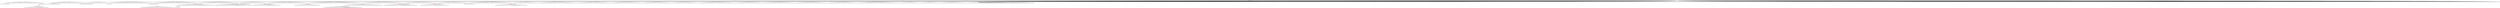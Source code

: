 digraph g {
	"60" -> "61";
	"61" [label="9"];
	"54" -> "55";
	"55" [color=indianred1, style=filled, label="16"];
	"53" -> "54";
	"54" [color=indianred1, style=filled, label="2"];
	"52" -> "53";
	"53" [label="6"];
	"51" -> "52";
	"52" [label="16"];
	"51" -> "56";
	"56" [label="37"];
	"43" -> "44";
	"44" [label="44"];
	"40" -> "41";
	"41" [label="24"];
	"36" -> "37";
	"37" [label="7"];
	"32" -> "33";
	"33" [color=indianred1, style=filled, label="49"];
	"32" -> "34";
	"34" [label="32"];
	"31" -> "32";
	"32" [label="50"];
	"30" -> "31";
	"31" [color=indianred1, style=filled, label="40"];
	"29" -> "30";
	"30" [label="49"];
	"26" -> "27";
	"27" [color=indianred1, style=filled, label="5"];
	"25" -> "26";
	"26" [label="4"];
	"25" -> "28";
	"28" [label="20"];
	"23" -> "24";
	"24" [color=indianred1, style=filled, label="46"];
	"22" -> "23";
	"23" [label="47"];
	"19" -> "20";
	"20" [color=indianred1, style=filled, label="43"];
	"18" -> "19";
	"19" [label="8"];
	"16" -> "17";
	"17" [color=indianred1, style=filled, label="35"];
	"15" -> "16";
	"16" [label="21"];
	"14" -> "15";
	"15" [color=indianred1, style=filled, label="26"];
	"13" -> "14";
	"14" [label="35"];
	"11" -> "12";
	"12" [color=indianred1, style=filled, label="12"];
	"10" -> "11";
	"11" [label="3"];
	"7" -> "8";
	"8" [color=indianred1, style=filled, label="29"];
	"6" -> "7";
	"7" [label="27"];
	"4" -> "5";
	"5" [label="48"];
	"2" -> "3";
	"3" [color=indianred1, style=filled, label="13"];
	"1" -> "2";
	"2" [label="22"];
	"0" -> "1";
	"1" [label="13"];
	"0" -> "4";
	"4" [label="39"];
	"0" -> "6";
	"6" [label="29"];
	"0" -> "9";
	"9" [label="10"];
	"0" -> "10";
	"10" [label="12"];
	"0" -> "13";
	"13" [label="26"];
	"0" -> "18";
	"18" [label="43"];
	"0" -> "21";
	"21" [label="1"];
	"0" -> "22";
	"22" [label="46"];
	"0" -> "25";
	"25" [label="5"];
	"0" -> "29";
	"29" [label="40"];
	"0" -> "35";
	"35" [label="45"];
	"0" -> "36";
	"36" [label="19"];
	"0" -> "38";
	"38" [label="38"];
	"0" -> "39";
	"39" [label="25"];
	"0" -> "40";
	"40" [label="30"];
	"0" -> "42";
	"42" [label="41"];
	"0" -> "43";
	"43" [label="17"];
	"0" -> "45";
	"45" [label="36"];
	"0" -> "46";
	"46" [label="34"];
	"0" -> "47";
	"47" [label="33"];
	"0" -> "48";
	"48" [label="23"];
	"0" -> "49";
	"49" [label="42"];
	"0" -> "50";
	"50" [label="18"];
	"0" -> "51";
	"51" [label="2"];
	"0" -> "57";
	"57" [label="15"];
	"0" -> "58";
	"58" [label="11"];
	"0" -> "59";
	"59" [label="28"];
	"0" -> "60";
	"60" [label="31"];
	"0" -> "62";
	"62" [label="14"];
	"0" [label="germline"];
	"0" -> "cell1";
	"cell1" [shape=box];
	"48" -> "cell2";
	"cell2" [shape=box];
	"50" -> "cell3";
	"cell3" [shape=box];
	"11" -> "cell4";
	"cell4" [shape=box];
	"4" -> "cell5";
	"cell5" [shape=box];
	"20" -> "cell6";
	"cell6" [shape=box];
	"21" -> "cell7";
	"cell7" [shape=box];
	"8" -> "cell8";
	"cell8" [shape=box];
	"37" -> "cell9";
	"cell9" [shape=box];
	"0" -> "cell10";
	"cell10" [shape=box];
	"0" -> "cell11";
	"cell11" [shape=box];
	"38" -> "cell12";
	"cell12" [shape=box];
	"0" -> "cell13";
	"cell13" [shape=box];
	"60" -> "cell14";
	"cell14" [shape=box];
	"17" -> "cell15";
	"cell15" [shape=box];
	"44" -> "cell16";
	"cell16" [shape=box];
	"0" -> "cell17";
	"cell17" [shape=box];
	"49" -> "cell18";
	"cell18" [shape=box];
	"0" -> "cell19";
	"cell19" [shape=box];
	"0" -> "cell20";
	"cell20" [shape=box];
	"9" -> "cell21";
	"cell21" [shape=box];
	"0" -> "cell22";
	"cell22" [shape=box];
	"27" -> "cell23";
	"cell23" [shape=box];
	"0" -> "cell24";
	"cell24" [shape=box];
	"0" -> "cell25";
	"cell25" [shape=box];
	"0" -> "cell26";
	"cell26" [shape=box];
	"0" -> "cell27";
	"cell27" [shape=box];
	"0" -> "cell28";
	"cell28" [shape=box];
	"0" -> "cell29";
	"cell29" [shape=box];
	"0" -> "cell30";
	"cell30" [shape=box];
	"29" -> "cell31";
	"cell31" [shape=box];
	"0" -> "cell32";
	"cell32" [shape=box];
	"0" -> "cell33";
	"cell33" [shape=box];
	"0" -> "cell34";
	"cell34" [shape=box];
	"55" -> "cell35";
	"cell35" [shape=box];
	"49" -> "cell36";
	"cell36" [shape=box];
	"18" -> "cell37";
	"cell37" [shape=box];
	"0" -> "cell38";
	"cell38" [shape=box];
	"0" -> "cell39";
	"cell39" [shape=box];
	"5" -> "cell40";
	"cell40" [shape=box];
	"58" -> "cell41";
	"cell41" [shape=box];
	"0" -> "cell42";
	"cell42" [shape=box];
	"44" -> "cell43";
	"cell43" [shape=box];
	"0" -> "cell44";
	"cell44" [shape=box];
	"40" -> "cell45";
	"cell45" [shape=box];
	"58" -> "cell46";
	"cell46" [shape=box];
	"0" -> "cell47";
	"cell47" [shape=box];
	"38" -> "cell48";
	"cell48" [shape=box];
	"0" -> "cell49";
	"cell49" [shape=box];
	"29" -> "cell50";
	"cell50" [shape=box];
	"38" -> "cell51";
	"cell51" [shape=box];
	"0" -> "cell52";
	"cell52" [shape=box];
	"38" -> "cell53";
	"cell53" [shape=box];
	"3" -> "cell54";
	"cell54" [shape=box];
	"0" -> "cell55";
	"cell55" [shape=box];
	"0" -> "cell56";
	"cell56" [shape=box];
	"39" -> "cell57";
	"cell57" [shape=box];
	"47" -> "cell58";
	"cell58" [shape=box];
	"35" -> "cell59";
	"cell59" [shape=box];
	"0" -> "cell60";
	"cell60" [shape=box];
	"62" -> "cell61";
	"cell61" [shape=box];
	"0" -> "cell62";
	"cell62" [shape=box];
	"0" -> "cell63";
	"cell63" [shape=box];
	"0" -> "cell64";
	"cell64" [shape=box];
	"0" -> "cell65";
	"cell65" [shape=box];
	"50" -> "cell66";
	"cell66" [shape=box];
	"29" -> "cell67";
	"cell67" [shape=box];
	"0" -> "cell68";
	"cell68" [shape=box];
	"0" -> "cell69";
	"cell69" [shape=box];
	"43" -> "cell70";
	"cell70" [shape=box];
	"0" -> "cell71";
	"cell71" [shape=box];
	"0" -> "cell72";
	"cell72" [shape=box];
	"7" -> "cell73";
	"cell73" [shape=box];
	"0" -> "cell74";
	"cell74" [shape=box];
	"13" -> "cell75";
	"cell75" [shape=box];
	"40" -> "cell76";
	"cell76" [shape=box];
	"29" -> "cell77";
	"cell77" [shape=box];
	"4" -> "cell78";
	"cell78" [shape=box];
	"0" -> "cell79";
	"cell79" [shape=box];
	"0" -> "cell80";
	"cell80" [shape=box];
	"40" -> "cell81";
	"cell81" [shape=box];
	"0" -> "cell82";
	"cell82" [shape=box];
	"0" -> "cell83";
	"cell83" [shape=box];
	"49" -> "cell84";
	"cell84" [shape=box];
	"36" -> "cell85";
	"cell85" [shape=box];
	"5" -> "cell86";
	"cell86" [shape=box];
	"31" -> "cell87";
	"cell87" [shape=box];
	"0" -> "cell88";
	"cell88" [shape=box];
	"21" -> "cell89";
	"cell89" [shape=box];
	"38" -> "cell90";
	"cell90" [shape=box];
	"0" -> "cell91";
	"cell91" [shape=box];
	"0" -> "cell92";
	"cell92" [shape=box];
	"0" -> "cell93";
	"cell93" [shape=box];
	"29" -> "cell94";
	"cell94" [shape=box];
	"49" -> "cell95";
	"cell95" [shape=box];
	"0" -> "cell96";
	"cell96" [shape=box];
	"28" -> "cell97";
	"cell97" [shape=box];
	"43" -> "cell98";
	"cell98" [shape=box];
	"0" -> "cell99";
	"cell99" [shape=box];
	"0" -> "cell100";
	"cell100" [shape=box];
	"24" -> "cell101";
	"cell101" [shape=box];
	"10" -> "cell102";
	"cell102" [shape=box];
	"12" -> "cell103";
	"cell103" [shape=box];
	"31" -> "cell104";
	"cell104" [shape=box];
	"0" -> "cell105";
	"cell105" [shape=box];
	"0" -> "cell106";
	"cell106" [shape=box];
	"8" -> "cell107";
	"cell107" [shape=box];
	"0" -> "cell108";
	"cell108" [shape=box];
	"8" -> "cell109";
	"cell109" [shape=box];
	"0" -> "cell110";
	"cell110" [shape=box];
	"0" -> "cell111";
	"cell111" [shape=box];
	"40" -> "cell112";
	"cell112" [shape=box];
	"49" -> "cell113";
	"cell113" [shape=box];
	"0" -> "cell114";
	"cell114" [shape=box];
	"58" -> "cell115";
	"cell115" [shape=box];
	"0" -> "cell116";
	"cell116" [shape=box];
	"56" -> "cell117";
	"cell117" [shape=box];
	"0" -> "cell118";
	"cell118" [shape=box];
	"31" -> "cell119";
	"cell119" [shape=box];
	"0" -> "cell120";
	"cell120" [shape=box];
	"0" -> "cell121";
	"cell121" [shape=box];
	"0" -> "cell122";
	"cell122" [shape=box];
	"0" -> "cell123";
	"cell123" [shape=box];
	"0" -> "cell124";
	"cell124" [shape=box];
	"0" -> "cell125";
	"cell125" [shape=box];
	"0" -> "cell126";
	"cell126" [shape=box];
	"59" -> "cell127";
	"cell127" [shape=box];
	"1" -> "cell128";
	"cell128" [shape=box];
	"49" -> "cell129";
	"cell129" [shape=box];
	"0" -> "cell130";
	"cell130" [shape=box];
	"0" -> "cell131";
	"cell131" [shape=box];
	"0" -> "cell132";
	"cell132" [shape=box];
	"42" -> "cell133";
	"cell133" [shape=box];
	"33" -> "cell134";
	"cell134" [shape=box];
	"42" -> "cell135";
	"cell135" [shape=box];
	"0" -> "cell136";
	"cell136" [shape=box];
	"0" -> "cell137";
	"cell137" [shape=box];
	"0" -> "cell138";
	"cell138" [shape=box];
	"0" -> "cell139";
	"cell139" [shape=box];
	"0" -> "cell140";
	"cell140" [shape=box];
	"0" -> "cell141";
	"cell141" [shape=box];
	"0" -> "cell142";
	"cell142" [shape=box];
	"0" -> "cell143";
	"cell143" [shape=box];
	"36" -> "cell144";
	"cell144" [shape=box];
	"0" -> "cell145";
	"cell145" [shape=box];
	"0" -> "cell146";
	"cell146" [shape=box];
	"0" -> "cell147";
	"cell147" [shape=box];
	"0" -> "cell148";
	"cell148" [shape=box];
	"0" -> "cell149";
	"cell149" [shape=box];
	"0" -> "cell150";
	"cell150" [shape=box];
	"54" -> "cell151";
	"cell151" [shape=box];
	"50" -> "cell152";
	"cell152" [shape=box];
	"0" -> "cell153";
	"cell153" [shape=box];
	"0" -> "cell154";
	"cell154" [shape=box];
	"9" -> "cell155";
	"cell155" [shape=box];
	"0" -> "cell156";
	"cell156" [shape=box];
	"38" -> "cell157";
	"cell157" [shape=box];
	"42" -> "cell158";
	"cell158" [shape=box];
	"0" -> "cell159";
	"cell159" [shape=box];
	"13" -> "cell160";
	"cell160" [shape=box];
	"0" -> "cell161";
	"cell161" [shape=box];
	"6" -> "cell162";
	"cell162" [shape=box];
	"34" -> "cell163";
	"cell163" [shape=box];
	"9" -> "cell164";
	"cell164" [shape=box];
	"17" -> "cell165";
	"cell165" [shape=box];
	"31" -> "cell166";
	"cell166" [shape=box];
	"55" -> "cell167";
	"cell167" [shape=box];
	"9" -> "cell168";
	"cell168" [shape=box];
	"0" -> "cell169";
	"cell169" [shape=box];
	"36" -> "cell170";
	"cell170" [shape=box];
	"15" -> "cell171";
	"cell171" [shape=box];
	"0" -> "cell172";
	"cell172" [shape=box];
	"0" -> "cell173";
	"cell173" [shape=box];
	"36" -> "cell174";
	"cell174" [shape=box];
	"0" -> "cell175";
	"cell175" [shape=box];
	"0" -> "cell176";
	"cell176" [shape=box];
	"0" -> "cell177";
	"cell177" [shape=box];
	"0" -> "cell178";
	"cell178" [shape=box];
	"0" -> "cell179";
	"cell179" [shape=box];
	"0" -> "cell180";
	"cell180" [shape=box];
	"21" -> "cell181";
	"cell181" [shape=box];
	"0" -> "cell182";
	"cell182" [shape=box];
	"3" -> "cell183";
	"cell183" [shape=box];
	"0" -> "cell184";
	"cell184" [shape=box];
	"0" -> "cell185";
	"cell185" [shape=box];
	"11" -> "cell186";
	"cell186" [shape=box];
	"18" -> "cell187";
	"cell187" [shape=box];
	"18" -> "cell188";
	"cell188" [shape=box];
	"0" -> "cell189";
	"cell189" [shape=box];
	"0" -> "cell190";
	"cell190" [shape=box];
	"29" -> "cell191";
	"cell191" [shape=box];
	"0" -> "cell192";
	"cell192" [shape=box];
	"1" -> "cell193";
	"cell193" [shape=box];
	"0" -> "cell194";
	"cell194" [shape=box];
	"6" -> "cell195";
	"cell195" [shape=box];
	"0" -> "cell196";
	"cell196" [shape=box];
	"13" -> "cell197";
	"cell197" [shape=box];
	"0" -> "cell198";
	"cell198" [shape=box];
	"47" -> "cell199";
	"cell199" [shape=box];
	"9" -> "cell200";
	"cell200" [shape=box];
	"23" -> "cell201";
	"cell201" [shape=box];
	"0" -> "cell202";
	"cell202" [shape=box];
	"0" -> "cell203";
	"cell203" [shape=box];
	"0" -> "cell204";
	"cell204" [shape=box];
	"0" -> "cell205";
	"cell205" [shape=box];
	"0" -> "cell206";
	"cell206" [shape=box];
	"0" -> "cell207";
	"cell207" [shape=box];
	"56" -> "cell208";
	"cell208" [shape=box];
	"20" -> "cell209";
	"cell209" [shape=box];
	"0" -> "cell210";
	"cell210" [shape=box];
	"0" -> "cell211";
	"cell211" [shape=box];
	"0" -> "cell212";
	"cell212" [shape=box];
	"36" -> "cell213";
	"cell213" [shape=box];
	"62" -> "cell214";
	"cell214" [shape=box];
	"0" -> "cell215";
	"cell215" [shape=box];
	"0" -> "cell216";
	"cell216" [shape=box];
	"0" -> "cell217";
	"cell217" [shape=box];
	"60" -> "cell218";
	"cell218" [shape=box];
	"0" -> "cell219";
	"cell219" [shape=box];
	"0" -> "cell220";
	"cell220" [shape=box];
	"0" -> "cell221";
	"cell221" [shape=box];
	"6" -> "cell222";
	"cell222" [shape=box];
	"0" -> "cell223";
	"cell223" [shape=box];
	"62" -> "cell224";
	"cell224" [shape=box];
	"0" -> "cell225";
	"cell225" [shape=box];
	"62" -> "cell226";
	"cell226" [shape=box];
	"19" -> "cell227";
	"cell227" [shape=box];
	"0" -> "cell228";
	"cell228" [shape=box];
	"37" -> "cell229";
	"cell229" [shape=box];
	"0" -> "cell230";
	"cell230" [shape=box];
	"39" -> "cell231";
	"cell231" [shape=box];
	"0" -> "cell232";
	"cell232" [shape=box];
	"37" -> "cell233";
	"cell233" [shape=box];
	"9" -> "cell234";
	"cell234" [shape=box];
	"0" -> "cell235";
	"cell235" [shape=box];
	"56" -> "cell236";
	"cell236" [shape=box];
	"3" -> "cell237";
	"cell237" [shape=box];
	"0" -> "cell238";
	"cell238" [shape=box];
	"0" -> "cell239";
	"cell239" [shape=box];
	"0" -> "cell240";
	"cell240" [shape=box];
	"0" -> "cell241";
	"cell241" [shape=box];
	"57" -> "cell242";
	"cell242" [shape=box];
	"24" -> "cell243";
	"cell243" [shape=box];
	"0" -> "cell244";
	"cell244" [shape=box];
	"0" -> "cell245";
	"cell245" [shape=box];
	"29" -> "cell246";
	"cell246" [shape=box];
	"56" -> "cell247";
	"cell247" [shape=box];
	"0" -> "cell248";
	"cell248" [shape=box];
	"47" -> "cell249";
	"cell249" [shape=box];
	"57" -> "cell250";
	"cell250" [shape=box];
	"8" -> "cell251";
	"cell251" [shape=box];
	"31" -> "cell252";
	"cell252" [shape=box];
	"15" -> "cell253";
	"cell253" [shape=box];
	"0" -> "cell254";
	"cell254" [shape=box];
	"0" -> "cell255";
	"cell255" [shape=box];
	"0" -> "cell256";
	"cell256" [shape=box];
	"0" -> "cell257";
	"cell257" [shape=box];
	"1" -> "cell258";
	"cell258" [shape=box];
	"21" -> "cell259";
	"cell259" [shape=box];
	"0" -> "cell260";
	"cell260" [shape=box];
	"0" -> "cell261";
	"cell261" [shape=box];
	"42" -> "cell262";
	"cell262" [shape=box];
	"0" -> "cell263";
	"cell263" [shape=box];
	"0" -> "cell264";
	"cell264" [shape=box];
	"45" -> "cell265";
	"cell265" [shape=box];
	"60" -> "cell266";
	"cell266" [shape=box];
	"0" -> "cell267";
	"cell267" [shape=box];
	"0" -> "cell268";
	"cell268" [shape=box];
	"42" -> "cell269";
	"cell269" [shape=box];
	"25" -> "cell270";
	"cell270" [shape=box];
	"0" -> "cell271";
	"cell271" [shape=box];
	"0" -> "cell272";
	"cell272" [shape=box];
	"0" -> "cell273";
	"cell273" [shape=box];
	"0" -> "cell274";
	"cell274" [shape=box];
	"0" -> "cell275";
	"cell275" [shape=box];
	"55" -> "cell276";
	"cell276" [shape=box];
	"54" -> "cell277";
	"cell277" [shape=box];
	"39" -> "cell278";
	"cell278" [shape=box];
	"0" -> "cell279";
	"cell279" [shape=box];
	"0" -> "cell280";
	"cell280" [shape=box];
	"0" -> "cell281";
	"cell281" [shape=box];
	"3" -> "cell282";
	"cell282" [shape=box];
	"0" -> "cell283";
	"cell283" [shape=box];
	"13" -> "cell284";
	"cell284" [shape=box];
	"0" -> "cell285";
	"cell285" [shape=box];
	"6" -> "cell286";
	"cell286" [shape=box];
	"0" -> "cell287";
	"cell287" [shape=box];
	"27" -> "cell288";
	"cell288" [shape=box];
	"0" -> "cell289";
	"cell289" [shape=box];
	"0" -> "cell290";
	"cell290" [shape=box];
	"12" -> "cell291";
	"cell291" [shape=box];
	"0" -> "cell292";
	"cell292" [shape=box];
	"42" -> "cell293";
	"cell293" [shape=box];
	"46" -> "cell294";
	"cell294" [shape=box];
	"0" -> "cell295";
	"cell295" [shape=box];
	"0" -> "cell296";
	"cell296" [shape=box];
	"0" -> "cell297";
	"cell297" [shape=box];
	"15" -> "cell298";
	"cell298" [shape=box];
	"0" -> "cell299";
	"cell299" [shape=box];
	"58" -> "cell300";
	"cell300" [shape=box];
	"9" -> "cell301";
	"cell301" [shape=box];
	"38" -> "cell302";
	"cell302" [shape=box];
	"0" -> "cell303";
	"cell303" [shape=box];
	"0" -> "cell304";
	"cell304" [shape=box];
	"29" -> "cell305";
	"cell305" [shape=box];
	"0" -> "cell306";
	"cell306" [shape=box];
	"46" -> "cell307";
	"cell307" [shape=box];
	"18" -> "cell308";
	"cell308" [shape=box];
	"18" -> "cell309";
	"cell309" [shape=box];
	"9" -> "cell310";
	"cell310" [shape=box];
	"4" -> "cell311";
	"cell311" [shape=box];
	"0" -> "cell312";
	"cell312" [shape=box];
	"0" -> "cell313";
	"cell313" [shape=box];
	"2" -> "cell314";
	"cell314" [shape=box];
	"1" -> "cell315";
	"cell315" [shape=box];
	"0" -> "cell316";
	"cell316" [shape=box];
	"18" -> "cell317";
	"cell317" [shape=box];
	"50" -> "cell318";
	"cell318" [shape=box];
	"5" -> "cell319";
	"cell319" [shape=box];
	"40" -> "cell320";
	"cell320" [shape=box];
	"40" -> "cell321";
	"cell321" [shape=box];
	"0" -> "cell322";
	"cell322" [shape=box];
	"17" -> "cell323";
	"cell323" [shape=box];
	"0" -> "cell324";
	"cell324" [shape=box];
	"40" -> "cell325";
	"cell325" [shape=box];
	"18" -> "cell326";
	"cell326" [shape=box];
	"0" -> "cell327";
	"cell327" [shape=box];
	"0" -> "cell328";
	"cell328" [shape=box];
	"15" -> "cell329";
	"cell329" [shape=box];
	"24" -> "cell330";
	"cell330" [shape=box];
	"6" -> "cell331";
	"cell331" [shape=box];
	"0" -> "cell332";
	"cell332" [shape=box];
	"0" -> "cell333";
	"cell333" [shape=box];
	"20" -> "cell334";
	"cell334" [shape=box];
	"0" -> "cell335";
	"cell335" [shape=box];
	"0" -> "cell336";
	"cell336" [shape=box];
	"46" -> "cell337";
	"cell337" [shape=box];
	"0" -> "cell338";
	"cell338" [shape=box];
	"0" -> "cell339";
	"cell339" [shape=box];
	"0" -> "cell340";
	"cell340" [shape=box];
	"0" -> "cell341";
	"cell341" [shape=box];
	"0" -> "cell342";
	"cell342" [shape=box];
	"45" -> "cell343";
	"cell343" [shape=box];
	"0" -> "cell344";
	"cell344" [shape=box];
	"0" -> "cell345";
	"cell345" [shape=box];
	"0" -> "cell346";
	"cell346" [shape=box];
	"0" -> "cell347";
	"cell347" [shape=box];
	"40" -> "cell348";
	"cell348" [shape=box];
	"0" -> "cell349";
	"cell349" [shape=box];
	"0" -> "cell350";
	"cell350" [shape=box];
	"0" -> "cell351";
	"cell351" [shape=box];
	"36" -> "cell352";
	"cell352" [shape=box];
	"51" -> "cell353";
	"cell353" [shape=box];
	"42" -> "cell354";
	"cell354" [shape=box];
	"31" -> "cell355";
	"cell355" [shape=box];
	"0" -> "cell356";
	"cell356" [shape=box];
	"51" -> "cell357";
	"cell357" [shape=box];
	"0" -> "cell358";
	"cell358" [shape=box];
	"0" -> "cell359";
	"cell359" [shape=box];
	"0" -> "cell360";
	"cell360" [shape=box];
	"0" -> "cell361";
	"cell361" [shape=box];
	"0" -> "cell362";
	"cell362" [shape=box];
	"25" -> "cell363";
	"cell363" [shape=box];
	"39" -> "cell364";
	"cell364" [shape=box];
	"26" -> "cell365";
	"cell365" [shape=box];
	"0" -> "cell366";
	"cell366" [shape=box];
	"15" -> "cell367";
	"cell367" [shape=box];
	"25" -> "cell368";
	"cell368" [shape=box];
	"9" -> "cell369";
	"cell369" [shape=box];
	"0" -> "cell370";
	"cell370" [shape=box];
	"18" -> "cell371";
	"cell371" [shape=box];
	"1" -> "cell372";
	"cell372" [shape=box];
	"15" -> "cell373";
	"cell373" [shape=box];
	"0" -> "cell374";
	"cell374" [shape=box];
	"6" -> "cell375";
	"cell375" [shape=box];
	"35" -> "cell376";
	"cell376" [shape=box];
	"0" -> "cell377";
	"cell377" [shape=box];
	"34" -> "cell378";
	"cell378" [shape=box];
	"22" -> "cell379";
	"cell379" [shape=box];
	"0" -> "cell380";
	"cell380" [shape=box];
	"0" -> "cell381";
	"cell381" [shape=box];
	"0" -> "cell382";
	"cell382" [shape=box];
	"0" -> "cell383";
	"cell383" [shape=box];
	"10" -> "cell384";
	"cell384" [shape=box];
	"0" -> "cell385";
	"cell385" [shape=box];
	"18" -> "cell386";
	"cell386" [shape=box];
	"20" -> "cell387";
	"cell387" [shape=box];
	"0" -> "cell388";
	"cell388" [shape=box];
	"12" -> "cell389";
	"cell389" [shape=box];
	"11" -> "cell390";
	"cell390" [shape=box];
	"0" -> "cell391";
	"cell391" [shape=box];
	"40" -> "cell392";
	"cell392" [shape=box];
	"0" -> "cell393";
	"cell393" [shape=box];
	"0" -> "cell394";
	"cell394" [shape=box];
	"0" -> "cell395";
	"cell395" [shape=box];
	"0" -> "cell396";
	"cell396" [shape=box];
	"35" -> "cell397";
	"cell397" [shape=box];
	"33" -> "cell398";
	"cell398" [shape=box];
	"0" -> "cell399";
	"cell399" [shape=box];
	"36" -> "cell400";
	"cell400" [shape=box];
	"23" -> "cell401";
	"cell401" [shape=box];
	"0" -> "cell402";
	"cell402" [shape=box];
	"0" -> "cell403";
	"cell403" [shape=box];
	"48" -> "cell404";
	"cell404" [shape=box];
	"0" -> "cell405";
	"cell405" [shape=box];
	"39" -> "cell406";
	"cell406" [shape=box];
	"0" -> "cell407";
	"cell407" [shape=box];
	"0" -> "cell408";
	"cell408" [shape=box];
	"20" -> "cell409";
	"cell409" [shape=box];
	"47" -> "cell410";
	"cell410" [shape=box];
	"0" -> "cell411";
	"cell411" [shape=box];
	"42" -> "cell412";
	"cell412" [shape=box];
	"25" -> "cell413";
	"cell413" [shape=box];
	"60" -> "cell414";
	"cell414" [shape=box];
	"8" -> "cell415";
	"cell415" [shape=box];
	"36" -> "cell416";
	"cell416" [shape=box];
	"0" -> "cell417";
	"cell417" [shape=box];
	"0" -> "cell418";
	"cell418" [shape=box];
	"0" -> "cell419";
	"cell419" [shape=box];
	"29" -> "cell420";
	"cell420" [shape=box];
	"62" -> "cell421";
	"cell421" [shape=box];
	"0" -> "cell422";
	"cell422" [shape=box];
	"0" -> "cell423";
	"cell423" [shape=box];
	"0" -> "cell424";
	"cell424" [shape=box];
	"22" -> "cell425";
	"cell425" [shape=box];
	"0" -> "cell426";
	"cell426" [shape=box];
	"0" -> "cell427";
	"cell427" [shape=box];
	"48" -> "cell428";
	"cell428" [shape=box];
	"0" -> "cell429";
	"cell429" [shape=box];
	"0" -> "cell430";
	"cell430" [shape=box];
	"0" -> "cell431";
	"cell431" [shape=box];
	"52" -> "cell432";
	"cell432" [shape=box];
	"0" -> "cell433";
	"cell433" [shape=box];
	"21" -> "cell434";
	"cell434" [shape=box];
	"49" -> "cell435";
	"cell435" [shape=box];
	"35" -> "cell436";
	"cell436" [shape=box];
	"9" -> "cell437";
	"cell437" [shape=box];
	"29" -> "cell438";
	"cell438" [shape=box];
	"0" -> "cell439";
	"cell439" [shape=box];
	"0" -> "cell440";
	"cell440" [shape=box];
	"0" -> "cell441";
	"cell441" [shape=box];
	"48" -> "cell442";
	"cell442" [shape=box];
	"0" -> "cell443";
	"cell443" [shape=box];
	"49" -> "cell444";
	"cell444" [shape=box];
	"4" -> "cell445";
	"cell445" [shape=box];
	"0" -> "cell446";
	"cell446" [shape=box];
	"24" -> "cell447";
	"cell447" [shape=box];
	"0" -> "cell448";
	"cell448" [shape=box];
	"58" -> "cell449";
	"cell449" [shape=box];
	"0" -> "cell450";
	"cell450" [shape=box];
	"48" -> "cell451";
	"cell451" [shape=box];
	"39" -> "cell452";
	"cell452" [shape=box];
	"43" -> "cell453";
	"cell453" [shape=box];
	"21" -> "cell454";
	"cell454" [shape=box];
	"49" -> "cell455";
	"cell455" [shape=box];
	"0" -> "cell456";
	"cell456" [shape=box];
	"0" -> "cell457";
	"cell457" [shape=box];
	"48" -> "cell458";
	"cell458" [shape=box];
	"22" -> "cell459";
	"cell459" [shape=box];
	"18" -> "cell460";
	"cell460" [shape=box];
	"18" -> "cell461";
	"cell461" [shape=box];
	"0" -> "cell462";
	"cell462" [shape=box];
	"13" -> "cell463";
	"cell463" [shape=box];
	"17" -> "cell464";
	"cell464" [shape=box];
	"6" -> "cell465";
	"cell465" [shape=box];
	"0" -> "cell466";
	"cell466" [shape=box];
	"0" -> "cell467";
	"cell467" [shape=box];
	"33" -> "cell468";
	"cell468" [shape=box];
	"51" -> "cell469";
	"cell469" [shape=box];
	"0" -> "cell470";
	"cell470" [shape=box];
	"0" -> "cell471";
	"cell471" [shape=box];
	"0" -> "cell472";
	"cell472" [shape=box];
	"0" -> "cell473";
	"cell473" [shape=box];
	"0" -> "cell474";
	"cell474" [shape=box];
	"27" -> "cell475";
	"cell475" [shape=box];
	"27" -> "cell476";
	"cell476" [shape=box];
	"0" -> "cell477";
	"cell477" [shape=box];
	"0" -> "cell478";
	"cell478" [shape=box];
	"13" -> "cell479";
	"cell479" [shape=box];
	"0" -> "cell480";
	"cell480" [shape=box];
	"0" -> "cell481";
	"cell481" [shape=box];
	"20" -> "cell482";
	"cell482" [shape=box];
	"0" -> "cell483";
	"cell483" [shape=box];
	"0" -> "cell484";
	"cell484" [shape=box];
	"3" -> "cell485";
	"cell485" [shape=box];
	"0" -> "cell486";
	"cell486" [shape=box];
	"15" -> "cell487";
	"cell487" [shape=box];
	"33" -> "cell488";
	"cell488" [shape=box];
	"44" -> "cell489";
	"cell489" [shape=box];
	"0" -> "cell490";
	"cell490" [shape=box];
	"12" -> "cell491";
	"cell491" [shape=box];
	"22" -> "cell492";
	"cell492" [shape=box];
	"30" -> "cell493";
	"cell493" [shape=box];
	"0" -> "cell494";
	"cell494" [shape=box];
	"0" -> "cell495";
	"cell495" [shape=box];
	"0" -> "cell496";
	"cell496" [shape=box];
	"0" -> "cell497";
	"cell497" [shape=box];
	"0" -> "cell498";
	"cell498" [shape=box];
	"7" -> "cell499";
	"cell499" [shape=box];
	"52" -> "cell500";
	"cell500" [shape=box];
	"31" -> "cell501";
	"cell501" [shape=box];
	"0" -> "cell502";
	"cell502" [shape=box];
	"33" -> "cell503";
	"cell503" [shape=box];
	"39" -> "cell504";
	"cell504" [shape=box];
	"28" -> "cell505";
	"cell505" [shape=box];
	"33" -> "cell506";
	"cell506" [shape=box];
	"0" -> "cell507";
	"cell507" [shape=box];
	"0" -> "cell508";
	"cell508" [shape=box];
	"0" -> "cell509";
	"cell509" [shape=box];
	"0" -> "cell510";
	"cell510" [shape=box];
	"0" -> "cell511";
	"cell511" [shape=box];
	"0" -> "cell512";
	"cell512" [shape=box];
	"0" -> "cell513";
	"cell513" [shape=box];
	"0" -> "cell514";
	"cell514" [shape=box];
	"0" -> "cell515";
	"cell515" [shape=box];
	"42" -> "cell516";
	"cell516" [shape=box];
	"0" -> "cell517";
	"cell517" [shape=box];
	"0" -> "cell518";
	"cell518" [shape=box];
	"40" -> "cell519";
	"cell519" [shape=box];
	"17" -> "cell520";
	"cell520" [shape=box];
	"0" -> "cell521";
	"cell521" [shape=box];
	"0" -> "cell522";
	"cell522" [shape=box];
	"0" -> "cell523";
	"cell523" [shape=box];
	"15" -> "cell524";
	"cell524" [shape=box];
	"0" -> "cell525";
	"cell525" [shape=box];
	"0" -> "cell526";
	"cell526" [shape=box];
	"0" -> "cell527";
	"cell527" [shape=box];
	"55" -> "cell528";
	"cell528" [shape=box];
	"0" -> "cell529";
	"cell529" [shape=box];
	"27" -> "cell530";
	"cell530" [shape=box];
	"0" -> "cell531";
	"cell531" [shape=box];
	"0" -> "cell532";
	"cell532" [shape=box];
	"0" -> "cell533";
	"cell533" [shape=box];
	"17" -> "cell534";
	"cell534" [shape=box];
	"49" -> "cell535";
	"cell535" [shape=box];
	"51" -> "cell536";
	"cell536" [shape=box];
	"60" -> "cell537";
	"cell537" [shape=box];
	"0" -> "cell538";
	"cell538" [shape=box];
	"21" -> "cell539";
	"cell539" [shape=box];
	"0" -> "cell540";
	"cell540" [shape=box];
	"0" -> "cell541";
	"cell541" [shape=box];
	"0" -> "cell542";
	"cell542" [shape=box];
	"29" -> "cell543";
	"cell543" [shape=box];
	"6" -> "cell544";
	"cell544" [shape=box];
	"47" -> "cell545";
	"cell545" [shape=box];
	"0" -> "cell546";
	"cell546" [shape=box];
	"0" -> "cell547";
	"cell547" [shape=box];
	"0" -> "cell548";
	"cell548" [shape=box];
	"51" -> "cell549";
	"cell549" [shape=box];
	"0" -> "cell550";
	"cell550" [shape=box];
	"0" -> "cell551";
	"cell551" [shape=box];
	"40" -> "cell552";
	"cell552" [shape=box];
	"0" -> "cell553";
	"cell553" [shape=box];
	"15" -> "cell554";
	"cell554" [shape=box];
	"10" -> "cell555";
	"cell555" [shape=box];
	"0" -> "cell556";
	"cell556" [shape=box];
	"3" -> "cell557";
	"cell557" [shape=box];
	"35" -> "cell558";
	"cell558" [shape=box];
	"0" -> "cell559";
	"cell559" [shape=box];
	"12" -> "cell560";
	"cell560" [shape=box];
	"0" -> "cell561";
	"cell561" [shape=box];
	"13" -> "cell562";
	"cell562" [shape=box];
	"0" -> "cell563";
	"cell563" [shape=box];
	"0" -> "cell564";
	"cell564" [shape=box];
	"0" -> "cell565";
	"cell565" [shape=box];
	"0" -> "cell566";
	"cell566" [shape=box];
	"22" -> "cell567";
	"cell567" [shape=box];
	"58" -> "cell568";
	"cell568" [shape=box];
	"31" -> "cell569";
	"cell569" [shape=box];
	"4" -> "cell570";
	"cell570" [shape=box];
	"0" -> "cell571";
	"cell571" [shape=box];
	"1" -> "cell572";
	"cell572" [shape=box];
	"18" -> "cell573";
	"cell573" [shape=box];
	"13" -> "cell574";
	"cell574" [shape=box];
	"0" -> "cell575";
	"cell575" [shape=box];
	"0" -> "cell576";
	"cell576" [shape=box];
	"10" -> "cell577";
	"cell577" [shape=box];
	"21" -> "cell578";
	"cell578" [shape=box];
	"20" -> "cell579";
	"cell579" [shape=box];
	"0" -> "cell580";
	"cell580" [shape=box];
	"0" -> "cell581";
	"cell581" [shape=box];
	"0" -> "cell582";
	"cell582" [shape=box];
	"0" -> "cell583";
	"cell583" [shape=box];
	"25" -> "cell584";
	"cell584" [shape=box];
	"60" -> "cell585";
	"cell585" [shape=box];
	"0" -> "cell586";
	"cell586" [shape=box];
	"50" -> "cell587";
	"cell587" [shape=box];
	"0" -> "cell588";
	"cell588" [shape=box];
	"46" -> "cell589";
	"cell589" [shape=box];
	"0" -> "cell590";
	"cell590" [shape=box];
	"58" -> "cell591";
	"cell591" [shape=box];
	"22" -> "cell592";
	"cell592" [shape=box];
	"24" -> "cell593";
	"cell593" [shape=box];
	"20" -> "cell594";
	"cell594" [shape=box];
	"0" -> "cell595";
	"cell595" [shape=box];
	"0" -> "cell596";
	"cell596" [shape=box];
	"8" -> "cell597";
	"cell597" [shape=box];
	"38" -> "cell598";
	"cell598" [shape=box];
	"0" -> "cell599";
	"cell599" [shape=box];
	"58" -> "cell600";
	"cell600" [shape=box];
	"0" -> "cell601";
	"cell601" [shape=box];
	"0" -> "cell602";
	"cell602" [shape=box];
	"0" -> "cell603";
	"cell603" [shape=box];
	"48" -> "cell604";
	"cell604" [shape=box];
	"49" -> "cell605";
	"cell605" [shape=box];
	"28" -> "cell606";
	"cell606" [shape=box];
	"0" -> "cell607";
	"cell607" [shape=box];
	"5" -> "cell608";
	"cell608" [shape=box];
	"0" -> "cell609";
	"cell609" [shape=box];
	"0" -> "cell610";
	"cell610" [shape=box];
	"57" -> "cell611";
	"cell611" [shape=box];
	"0" -> "cell612";
	"cell612" [shape=box];
	"36" -> "cell613";
	"cell613" [shape=box];
	"36" -> "cell614";
	"cell614" [shape=box];
	"46" -> "cell615";
	"cell615" [shape=box];
	"0" -> "cell616";
	"cell616" [shape=box];
	"0" -> "cell617";
	"cell617" [shape=box];
	"0" -> "cell618";
	"cell618" [shape=box];
	"0" -> "cell619";
	"cell619" [shape=box];
	"0" -> "cell620";
	"cell620" [shape=box];
	"0" -> "cell621";
	"cell621" [shape=box];
	"0" -> "cell622";
	"cell622" [shape=box];
	"0" -> "cell623";
	"cell623" [shape=box];
	"0" -> "cell624";
	"cell624" [shape=box];
	"51" -> "cell625";
	"cell625" [shape=box];
	"0" -> "cell626";
	"cell626" [shape=box];
	"56" -> "cell627";
	"cell627" [shape=box];
	"38" -> "cell628";
	"cell628" [shape=box];
	"44" -> "cell629";
	"cell629" [shape=box];
	"0" -> "cell630";
	"cell630" [shape=box];
	"47" -> "cell631";
	"cell631" [shape=box];
	"0" -> "cell632";
	"cell632" [shape=box];
	"35" -> "cell633";
	"cell633" [shape=box];
	"0" -> "cell634";
	"cell634" [shape=box];
	"35" -> "cell635";
	"cell635" [shape=box];
	"10" -> "cell636";
	"cell636" [shape=box];
	"5" -> "cell637";
	"cell637" [shape=box];
	"0" -> "cell638";
	"cell638" [shape=box];
	"0" -> "cell639";
	"cell639" [shape=box];
	"0" -> "cell640";
	"cell640" [shape=box];
	"51" -> "cell641";
	"cell641" [shape=box];
	"55" -> "cell642";
	"cell642" [shape=box];
	"17" -> "cell643";
	"cell643" [shape=box];
	"0" -> "cell644";
	"cell644" [shape=box];
	"0" -> "cell645";
	"cell645" [shape=box];
	"40" -> "cell646";
	"cell646" [shape=box];
	"0" -> "cell647";
	"cell647" [shape=box];
	"0" -> "cell648";
	"cell648" [shape=box];
	"0" -> "cell649";
	"cell649" [shape=box];
	"0" -> "cell650";
	"cell650" [shape=box];
	"38" -> "cell651";
	"cell651" [shape=box];
	"0" -> "cell652";
	"cell652" [shape=box];
	"29" -> "cell653";
	"cell653" [shape=box];
	"15" -> "cell654";
	"cell654" [shape=box];
	"0" -> "cell655";
	"cell655" [shape=box];
	"0" -> "cell656";
	"cell656" [shape=box];
	"0" -> "cell657";
	"cell657" [shape=box];
	"0" -> "cell658";
	"cell658" [shape=box];
	"58" -> "cell659";
	"cell659" [shape=box];
	"48" -> "cell660";
	"cell660" [shape=box];
	"43" -> "cell661";
	"cell661" [shape=box];
	"21" -> "cell662";
	"cell662" [shape=box];
	"52" -> "cell663";
	"cell663" [shape=box];
	"0" -> "cell664";
	"cell664" [shape=box];
	"0" -> "cell665";
	"cell665" [shape=box];
	"48" -> "cell666";
	"cell666" [shape=box];
	"31" -> "cell667";
	"cell667" [shape=box];
	"0" -> "cell668";
	"cell668" [shape=box];
	"37" -> "cell669";
	"cell669" [shape=box];
	"49" -> "cell670";
	"cell670" [shape=box];
	"0" -> "cell671";
	"cell671" [shape=box];
	"27" -> "cell672";
	"cell672" [shape=box];
	"60" -> "cell673";
	"cell673" [shape=box];
	"17" -> "cell674";
	"cell674" [shape=box];
	"50" -> "cell675";
	"cell675" [shape=box];
	"38" -> "cell676";
	"cell676" [shape=box];
	"0" -> "cell677";
	"cell677" [shape=box];
	"43" -> "cell678";
	"cell678" [shape=box];
	"35" -> "cell679";
	"cell679" [shape=box];
	"0" -> "cell680";
	"cell680" [shape=box];
	"0" -> "cell681";
	"cell681" [shape=box];
	"0" -> "cell682";
	"cell682" [shape=box];
	"0" -> "cell683";
	"cell683" [shape=box];
	"0" -> "cell684";
	"cell684" [shape=box];
	"0" -> "cell685";
	"cell685" [shape=box];
	"0" -> "cell686";
	"cell686" [shape=box];
	"13" -> "cell687";
	"cell687" [shape=box];
	"0" -> "cell688";
	"cell688" [shape=box];
	"0" -> "cell689";
	"cell689" [shape=box];
	"0" -> "cell690";
	"cell690" [shape=box];
	"29" -> "cell691";
	"cell691" [shape=box];
	"0" -> "cell692";
	"cell692" [shape=box];
	"50" -> "cell693";
	"cell693" [shape=box];
	"0" -> "cell694";
	"cell694" [shape=box];
	"4" -> "cell695";
	"cell695" [shape=box];
	"0" -> "cell696";
	"cell696" [shape=box];
	"0" -> "cell697";
	"cell697" [shape=box];
	"0" -> "cell698";
	"cell698" [shape=box];
	"21" -> "cell699";
	"cell699" [shape=box];
	"0" -> "cell700";
	"cell700" [shape=box];
	"9" -> "cell701";
	"cell701" [shape=box];
	"0" -> "cell702";
	"cell702" [shape=box];
	"44" -> "cell703";
	"cell703" [shape=box];
	"47" -> "cell704";
	"cell704" [shape=box];
	"0" -> "cell705";
	"cell705" [shape=box];
	"0" -> "cell706";
	"cell706" [shape=box];
	"0" -> "cell707";
	"cell707" [shape=box];
	"20" -> "cell708";
	"cell708" [shape=box];
	"0" -> "cell709";
	"cell709" [shape=box];
	"0" -> "cell710";
	"cell710" [shape=box];
	"36" -> "cell711";
	"cell711" [shape=box];
	"29" -> "cell712";
	"cell712" [shape=box];
	"15" -> "cell713";
	"cell713" [shape=box];
	"35" -> "cell714";
	"cell714" [shape=box];
	"0" -> "cell715";
	"cell715" [shape=box];
	"0" -> "cell716";
	"cell716" [shape=box];
	"0" -> "cell717";
	"cell717" [shape=box];
	"0" -> "cell718";
	"cell718" [shape=box];
	"18" -> "cell719";
	"cell719" [shape=box];
	"2" -> "cell720";
	"cell720" [shape=box];
	"24" -> "cell721";
	"cell721" [shape=box];
	"0" -> "cell722";
	"cell722" [shape=box];
	"37" -> "cell723";
	"cell723" [shape=box];
	"0" -> "cell724";
	"cell724" [shape=box];
	"0" -> "cell725";
	"cell725" [shape=box];
	"40" -> "cell726";
	"cell726" [shape=box];
	"0" -> "cell727";
	"cell727" [shape=box];
	"35" -> "cell728";
	"cell728" [shape=box];
	"24" -> "cell729";
	"cell729" [shape=box];
	"0" -> "cell730";
	"cell730" [shape=box];
	"36" -> "cell731";
	"cell731" [shape=box];
	"22" -> "cell732";
	"cell732" [shape=box];
	"10" -> "cell733";
	"cell733" [shape=box];
	"17" -> "cell734";
	"cell734" [shape=box];
	"22" -> "cell735";
	"cell735" [shape=box];
	"20" -> "cell736";
	"cell736" [shape=box];
	"7" -> "cell737";
	"cell737" [shape=box];
	"0" -> "cell738";
	"cell738" [shape=box];
	"0" -> "cell739";
	"cell739" [shape=box];
	"0" -> "cell740";
	"cell740" [shape=box];
	"48" -> "cell741";
	"cell741" [shape=box];
	"0" -> "cell742";
	"cell742" [shape=box];
	"39" -> "cell743";
	"cell743" [shape=box];
	"10" -> "cell744";
	"cell744" [shape=box];
	"49" -> "cell745";
	"cell745" [shape=box];
	"42" -> "cell746";
	"cell746" [shape=box];
	"0" -> "cell747";
	"cell747" [shape=box];
	"22" -> "cell748";
	"cell748" [shape=box];
	"8" -> "cell749";
	"cell749" [shape=box];
	"0" -> "cell750";
	"cell750" [shape=box];
	"20" -> "cell751";
	"cell751" [shape=box];
	"0" -> "cell752";
	"cell752" [shape=box];
	"31" -> "cell753";
	"cell753" [shape=box];
	"0" -> "cell754";
	"cell754" [shape=box];
	"51" -> "cell755";
	"cell755" [shape=box];
	"0" -> "cell756";
	"cell756" [shape=box];
	"0" -> "cell757";
	"cell757" [shape=box];
	"0" -> "cell758";
	"cell758" [shape=box];
	"0" -> "cell759";
	"cell759" [shape=box];
	"0" -> "cell760";
	"cell760" [shape=box];
	"0" -> "cell761";
	"cell761" [shape=box];
	"0" -> "cell762";
	"cell762" [shape=box];
	"0" -> "cell763";
	"cell763" [shape=box];
	"0" -> "cell764";
	"cell764" [shape=box];
	"0" -> "cell765";
	"cell765" [shape=box];
	"0" -> "cell766";
	"cell766" [shape=box];
	"0" -> "cell767";
	"cell767" [shape=box];
	"0" -> "cell768";
	"cell768" [shape=box];
	"20" -> "cell769";
	"cell769" [shape=box];
	"22" -> "cell770";
	"cell770" [shape=box];
	"6" -> "cell771";
	"cell771" [shape=box];
	"43" -> "cell772";
	"cell772" [shape=box];
	"0" -> "cell773";
	"cell773" [shape=box];
	"0" -> "cell774";
	"cell774" [shape=box];
	"0" -> "cell775";
	"cell775" [shape=box];
	"35" -> "cell776";
	"cell776" [shape=box];
	"0" -> "cell777";
	"cell777" [shape=box];
	"0" -> "cell778";
	"cell778" [shape=box];
	"47" -> "cell779";
	"cell779" [shape=box];
	"0" -> "cell780";
	"cell780" [shape=box];
	"0" -> "cell781";
	"cell781" [shape=box];
	"0" -> "cell782";
	"cell782" [shape=box];
	"21" -> "cell783";
	"cell783" [shape=box];
	"33" -> "cell784";
	"cell784" [shape=box];
	"1" -> "cell785";
	"cell785" [shape=box];
	"10" -> "cell786";
	"cell786" [shape=box];
	"0" -> "cell787";
	"cell787" [shape=box];
	"0" -> "cell788";
	"cell788" [shape=box];
	"0" -> "cell789";
	"cell789" [shape=box];
	"27" -> "cell790";
	"cell790" [shape=box];
	"0" -> "cell791";
	"cell791" [shape=box];
	"22" -> "cell792";
	"cell792" [shape=box];
	"0" -> "cell793";
	"cell793" [shape=box];
	"24" -> "cell794";
	"cell794" [shape=box];
	"47" -> "cell795";
	"cell795" [shape=box];
	"0" -> "cell796";
	"cell796" [shape=box];
	"46" -> "cell797";
	"cell797" [shape=box];
	"60" -> "cell798";
	"cell798" [shape=box];
	"0" -> "cell799";
	"cell799" [shape=box];
	"43" -> "cell800";
	"cell800" [shape=box];
	"0" -> "cell801";
	"cell801" [shape=box];
	"0" -> "cell802";
	"cell802" [shape=box];
	"0" -> "cell803";
	"cell803" [shape=box];
	"36" -> "cell804";
	"cell804" [shape=box];
	"0" -> "cell805";
	"cell805" [shape=box];
	"0" -> "cell806";
	"cell806" [shape=box];
	"0" -> "cell807";
	"cell807" [shape=box];
	"0" -> "cell808";
	"cell808" [shape=box];
	"12" -> "cell809";
	"cell809" [shape=box];
	"46" -> "cell810";
	"cell810" [shape=box];
	"0" -> "cell811";
	"cell811" [shape=box];
	"0" -> "cell812";
	"cell812" [shape=box];
	"17" -> "cell813";
	"cell813" [shape=box];
	"0" -> "cell814";
	"cell814" [shape=box];
	"1" -> "cell815";
	"cell815" [shape=box];
	"49" -> "cell816";
	"cell816" [shape=box];
	"0" -> "cell817";
	"cell817" [shape=box];
	"0" -> "cell818";
	"cell818" [shape=box];
	"59" -> "cell819";
	"cell819" [shape=box];
	"36" -> "cell820";
	"cell820" [shape=box];
	"22" -> "cell821";
	"cell821" [shape=box];
	"0" -> "cell822";
	"cell822" [shape=box];
	"33" -> "cell823";
	"cell823" [shape=box];
	"8" -> "cell824";
	"cell824" [shape=box];
	"0" -> "cell825";
	"cell825" [shape=box];
	"49" -> "cell826";
	"cell826" [shape=box];
	"0" -> "cell827";
	"cell827" [shape=box];
	"0" -> "cell828";
	"cell828" [shape=box];
	"51" -> "cell829";
	"cell829" [shape=box];
	"22" -> "cell830";
	"cell830" [shape=box];
	"62" -> "cell831";
	"cell831" [shape=box];
	"0" -> "cell832";
	"cell832" [shape=box];
	"0" -> "cell833";
	"cell833" [shape=box];
	"13" -> "cell834";
	"cell834" [shape=box];
	"0" -> "cell835";
	"cell835" [shape=box];
	"0" -> "cell836";
	"cell836" [shape=box];
	"0" -> "cell837";
	"cell837" [shape=box];
	"46" -> "cell838";
	"cell838" [shape=box];
	"4" -> "cell839";
	"cell839" [shape=box];
	"0" -> "cell840";
	"cell840" [shape=box];
	"62" -> "cell841";
	"cell841" [shape=box];
	"18" -> "cell842";
	"cell842" [shape=box];
	"0" -> "cell843";
	"cell843" [shape=box];
	"3" -> "cell844";
	"cell844" [shape=box];
	"0" -> "cell845";
	"cell845" [shape=box];
	"25" -> "cell846";
	"cell846" [shape=box];
	"0" -> "cell847";
	"cell847" [shape=box];
	"0" -> "cell848";
	"cell848" [shape=box];
	"46" -> "cell849";
	"cell849" [shape=box];
	"0" -> "cell850";
	"cell850" [shape=box];
	"49" -> "cell851";
	"cell851" [shape=box];
	"33" -> "cell852";
	"cell852" [shape=box];
	"20" -> "cell853";
	"cell853" [shape=box];
	"0" -> "cell854";
	"cell854" [shape=box];
	"23" -> "cell855";
	"cell855" [shape=box];
	"0" -> "cell856";
	"cell856" [shape=box];
	"0" -> "cell857";
	"cell857" [shape=box];
	"0" -> "cell858";
	"cell858" [shape=box];
	"38" -> "cell859";
	"cell859" [shape=box];
	"31" -> "cell860";
	"cell860" [shape=box];
	"42" -> "cell861";
	"cell861" [shape=box];
	"0" -> "cell862";
	"cell862" [shape=box];
	"0" -> "cell863";
	"cell863" [shape=box];
	"60" -> "cell864";
	"cell864" [shape=box];
	"0" -> "cell865";
	"cell865" [shape=box];
	"27" -> "cell866";
	"cell866" [shape=box];
	"3" -> "cell867";
	"cell867" [shape=box];
	"0" -> "cell868";
	"cell868" [shape=box];
	"0" -> "cell869";
	"cell869" [shape=box];
	"0" -> "cell870";
	"cell870" [shape=box];
	"62" -> "cell871";
	"cell871" [shape=box];
	"46" -> "cell872";
	"cell872" [shape=box];
	"42" -> "cell873";
	"cell873" [shape=box];
	"17" -> "cell874";
	"cell874" [shape=box];
	"36" -> "cell875";
	"cell875" [shape=box];
	"60" -> "cell876";
	"cell876" [shape=box];
	"0" -> "cell877";
	"cell877" [shape=box];
	"15" -> "cell878";
	"cell878" [shape=box];
	"9" -> "cell879";
	"cell879" [shape=box];
	"1" -> "cell880";
	"cell880" [shape=box];
	"0" -> "cell881";
	"cell881" [shape=box];
	"62" -> "cell882";
	"cell882" [shape=box];
	"57" -> "cell883";
	"cell883" [shape=box];
	"0" -> "cell884";
	"cell884" [shape=box];
	"0" -> "cell885";
	"cell885" [shape=box];
	"27" -> "cell886";
	"cell886" [shape=box];
	"0" -> "cell887";
	"cell887" [shape=box];
	"49" -> "cell888";
	"cell888" [shape=box];
	"18" -> "cell889";
	"cell889" [shape=box];
	"0" -> "cell890";
	"cell890" [shape=box];
	"49" -> "cell891";
	"cell891" [shape=box];
	"0" -> "cell892";
	"cell892" [shape=box];
	"51" -> "cell893";
	"cell893" [shape=box];
	"0" -> "cell894";
	"cell894" [shape=box];
	"0" -> "cell895";
	"cell895" [shape=box];
	"59" -> "cell896";
	"cell896" [shape=box];
	"46" -> "cell897";
	"cell897" [shape=box];
	"36" -> "cell898";
	"cell898" [shape=box];
	"12" -> "cell899";
	"cell899" [shape=box];
	"33" -> "cell900";
	"cell900" [shape=box];
	"0" -> "cell901";
	"cell901" [shape=box];
	"0" -> "cell902";
	"cell902" [shape=box];
	"27" -> "cell903";
	"cell903" [shape=box];
	"10" -> "cell904";
	"cell904" [shape=box];
	"0" -> "cell905";
	"cell905" [shape=box];
	"0" -> "cell906";
	"cell906" [shape=box];
	"59" -> "cell907";
	"cell907" [shape=box];
	"13" -> "cell908";
	"cell908" [shape=box];
	"27" -> "cell909";
	"cell909" [shape=box];
	"0" -> "cell910";
	"cell910" [shape=box];
	"8" -> "cell911";
	"cell911" [shape=box];
	"3" -> "cell912";
	"cell912" [shape=box];
	"0" -> "cell913";
	"cell913" [shape=box];
	"0" -> "cell914";
	"cell914" [shape=box];
	"38" -> "cell915";
	"cell915" [shape=box];
	"0" -> "cell916";
	"cell916" [shape=box];
	"0" -> "cell917";
	"cell917" [shape=box];
	"51" -> "cell918";
	"cell918" [shape=box];
	"0" -> "cell919";
	"cell919" [shape=box];
	"0" -> "cell920";
	"cell920" [shape=box];
	"0" -> "cell921";
	"cell921" [shape=box];
	"0" -> "cell922";
	"cell922" [shape=box];
	"22" -> "cell923";
	"cell923" [shape=box];
	"17" -> "cell924";
	"cell924" [shape=box];
	"12" -> "cell925";
	"cell925" [shape=box];
	"0" -> "cell926";
	"cell926" [shape=box];
	"0" -> "cell927";
	"cell927" [shape=box];
	"0" -> "cell928";
	"cell928" [shape=box];
	"0" -> "cell929";
	"cell929" [shape=box];
	"22" -> "cell930";
	"cell930" [shape=box];
	"0" -> "cell931";
	"cell931" [shape=box];
	"0" -> "cell932";
	"cell932" [shape=box];
	"0" -> "cell933";
	"cell933" [shape=box];
	"38" -> "cell934";
	"cell934" [shape=box];
	"46" -> "cell935";
	"cell935" [shape=box];
	"0" -> "cell936";
	"cell936" [shape=box];
	"0" -> "cell937";
	"cell937" [shape=box];
	"18" -> "cell938";
	"cell938" [shape=box];
	"20" -> "cell939";
	"cell939" [shape=box];
	"0" -> "cell940";
	"cell940" [shape=box];
	"0" -> "cell941";
	"cell941" [shape=box];
	"0" -> "cell942";
	"cell942" [shape=box];
	"62" -> "cell943";
	"cell943" [shape=box];
	"20" -> "cell944";
	"cell944" [shape=box];
	"31" -> "cell945";
	"cell945" [shape=box];
	"19" -> "cell946";
	"cell946" [shape=box];
	"43" -> "cell947";
	"cell947" [shape=box];
	"6" -> "cell948";
	"cell948" [shape=box];
	"0" -> "cell949";
	"cell949" [shape=box];
	"45" -> "cell950";
	"cell950" [shape=box];
	"21" -> "cell951";
	"cell951" [shape=box];
	"0" -> "cell952";
	"cell952" [shape=box];
	"1" -> "cell953";
	"cell953" [shape=box];
	"0" -> "cell954";
	"cell954" [shape=box];
	"46" -> "cell955";
	"cell955" [shape=box];
	"29" -> "cell956";
	"cell956" [shape=box];
	"39" -> "cell957";
	"cell957" [shape=box];
	"5" -> "cell958";
	"cell958" [shape=box];
	"0" -> "cell959";
	"cell959" [shape=box];
	"42" -> "cell960";
	"cell960" [shape=box];
	"6" -> "cell961";
	"cell961" [shape=box];
	"25" -> "cell962";
	"cell962" [shape=box];
	"40" -> "cell963";
	"cell963" [shape=box];
	"0" -> "cell964";
	"cell964" [shape=box];
	"3" -> "cell965";
	"cell965" [shape=box];
	"0" -> "cell966";
	"cell966" [shape=box];
	"0" -> "cell967";
	"cell967" [shape=box];
	"33" -> "cell968";
	"cell968" [shape=box];
	"25" -> "cell969";
	"cell969" [shape=box];
	"6" -> "cell970";
	"cell970" [shape=box];
	"39" -> "cell971";
	"cell971" [shape=box];
	"13" -> "cell972";
	"cell972" [shape=box];
	"0" -> "cell973";
	"cell973" [shape=box];
	"40" -> "cell974";
	"cell974" [shape=box];
	"0" -> "cell975";
	"cell975" [shape=box];
	"33" -> "cell976";
	"cell976" [shape=box];
	"1" -> "cell977";
	"cell977" [shape=box];
	"18" -> "cell978";
	"cell978" [shape=box];
	"0" -> "cell979";
	"cell979" [shape=box];
	"0" -> "cell980";
	"cell980" [shape=box];
	"0" -> "cell981";
	"cell981" [shape=box];
	"0" -> "cell982";
	"cell982" [shape=box];
	"0" -> "cell983";
	"cell983" [shape=box];
	"51" -> "cell984";
	"cell984" [shape=box];
	"42" -> "cell985";
	"cell985" [shape=box];
	"0" -> "cell986";
	"cell986" [shape=box];
	"0" -> "cell987";
	"cell987" [shape=box];
	"29" -> "cell988";
	"cell988" [shape=box];
	"49" -> "cell989";
	"cell989" [shape=box];
	"0" -> "cell990";
	"cell990" [shape=box];
	"10" -> "cell991";
	"cell991" [shape=box];
	"22" -> "cell992";
	"cell992" [shape=box];
	"36" -> "cell993";
	"cell993" [shape=box];
	"28" -> "cell994";
	"cell994" [shape=box];
	"0" -> "cell995";
	"cell995" [shape=box];
	"36" -> "cell996";
	"cell996" [shape=box];
	"55" -> "cell997";
	"cell997" [shape=box];
	"0" -> "cell998";
	"cell998" [shape=box];
	"0" -> "cell999";
	"cell999" [shape=box];
	"9" -> "cell1000";
	"cell1000" [shape=box];
	"0" -> "cell1001";
	"cell1001" [shape=box];
	"43" -> "cell1002";
	"cell1002" [shape=box];
	"17" -> "cell1003";
	"cell1003" [shape=box];
	"58" -> "cell1004";
	"cell1004" [shape=box];
	"0" -> "cell1005";
	"cell1005" [shape=box];
	"55" -> "cell1006";
	"cell1006" [shape=box];
	"0" -> "cell1007";
	"cell1007" [shape=box];
	"0" -> "cell1008";
	"cell1008" [shape=box];
	"0" -> "cell1009";
	"cell1009" [shape=box];
	"0" -> "cell1010";
	"cell1010" [shape=box];
	"27" -> "cell1011";
	"cell1011" [shape=box];
	"0" -> "cell1012";
	"cell1012" [shape=box];
	"57" -> "cell1013";
	"cell1013" [shape=box];
	"15" -> "cell1014";
	"cell1014" [shape=box];
	"0" -> "cell1015";
	"cell1015" [shape=box];
	"59" -> "cell1016";
	"cell1016" [shape=box];
	"13" -> "cell1017";
	"cell1017" [shape=box];
	"0" -> "cell1018";
	"cell1018" [shape=box];
	"22" -> "cell1019";
	"cell1019" [shape=box];
	"6" -> "cell1020";
	"cell1020" [shape=box];
	"27" -> "cell1021";
	"cell1021" [shape=box];
	"0" -> "cell1022";
	"cell1022" [shape=box];
	"42" -> "cell1023";
	"cell1023" [shape=box];
	"50" -> "cell1024";
	"cell1024" [shape=box];
	"13" -> "cell1025";
	"cell1025" [shape=box];
	"0" -> "cell1026";
	"cell1026" [shape=box];
	"8" -> "cell1027";
	"cell1027" [shape=box];
	"0" -> "cell1028";
	"cell1028" [shape=box];
	"22" -> "cell1029";
	"cell1029" [shape=box];
	"0" -> "cell1030";
	"cell1030" [shape=box];
	"18" -> "cell1031";
	"cell1031" [shape=box];
	"0" -> "cell1032";
	"cell1032" [shape=box];
	"4" -> "cell1033";
	"cell1033" [shape=box];
	"12" -> "cell1034";
	"cell1034" [shape=box];
	"0" -> "cell1035";
	"cell1035" [shape=box];
	"0" -> "cell1036";
	"cell1036" [shape=box];
	"0" -> "cell1037";
	"cell1037" [shape=box];
	"0" -> "cell1038";
	"cell1038" [shape=box];
	"50" -> "cell1039";
	"cell1039" [shape=box];
	"0" -> "cell1040";
	"cell1040" [shape=box];
	"8" -> "cell1041";
	"cell1041" [shape=box];
	"48" -> "cell1042";
	"cell1042" [shape=box];
	"48" -> "cell1043";
	"cell1043" [shape=box];
	"0" -> "cell1044";
	"cell1044" [shape=box];
	"0" -> "cell1045";
	"cell1045" [shape=box];
	"45" -> "cell1046";
	"cell1046" [shape=box];
	"0" -> "cell1047";
	"cell1047" [shape=box];
	"47" -> "cell1048";
	"cell1048" [shape=box];
	"17" -> "cell1049";
	"cell1049" [shape=box];
	"47" -> "cell1050";
	"cell1050" [shape=box];
	"27" -> "cell1051";
	"cell1051" [shape=box];
	"45" -> "cell1052";
	"cell1052" [shape=box];
	"4" -> "cell1053";
	"cell1053" [shape=box];
	"0" -> "cell1054";
	"cell1054" [shape=box];
	"0" -> "cell1055";
	"cell1055" [shape=box];
	"0" -> "cell1056";
	"cell1056" [shape=box];
	"31" -> "cell1057";
	"cell1057" [shape=box];
	"0" -> "cell1058";
	"cell1058" [shape=box];
	"31" -> "cell1059";
	"cell1059" [shape=box];
	"45" -> "cell1060";
	"cell1060" [shape=box];
	"0" -> "cell1061";
	"cell1061" [shape=box];
	"0" -> "cell1062";
	"cell1062" [shape=box];
	"0" -> "cell1063";
	"cell1063" [shape=box];
	"52" -> "cell1064";
	"cell1064" [shape=box];
	"0" -> "cell1065";
	"cell1065" [shape=box];
	"0" -> "cell1066";
	"cell1066" [shape=box];
	"0" -> "cell1067";
	"cell1067" [shape=box];
	"35" -> "cell1068";
	"cell1068" [shape=box];
	"0" -> "cell1069";
	"cell1069" [shape=box];
	"10" -> "cell1070";
	"cell1070" [shape=box];
	"0" -> "cell1071";
	"cell1071" [shape=box];
	"0" -> "cell1072";
	"cell1072" [shape=box];
	"0" -> "cell1073";
	"cell1073" [shape=box];
	"0" -> "cell1074";
	"cell1074" [shape=box];
	"0" -> "cell1075";
	"cell1075" [shape=box];
	"0" -> "cell1076";
	"cell1076" [shape=box];
	"49" -> "cell1077";
	"cell1077" [shape=box];
	"8" -> "cell1078";
	"cell1078" [shape=box];
	"0" -> "cell1079";
	"cell1079" [shape=box];
	"0" -> "cell1080";
	"cell1080" [shape=box];
	"0" -> "cell1081";
	"cell1081" [shape=box];
	"0" -> "cell1082";
	"cell1082" [shape=box];
	"0" -> "cell1083";
	"cell1083" [shape=box];
	"29" -> "cell1084";
	"cell1084" [shape=box];
	"59" -> "cell1085";
	"cell1085" [shape=box];
	"0" -> "cell1086";
	"cell1086" [shape=box];
	"0" -> "cell1087";
	"cell1087" [shape=box];
	"21" -> "cell1088";
	"cell1088" [shape=box];
	"0" -> "cell1089";
	"cell1089" [shape=box];
	"0" -> "cell1090";
	"cell1090" [shape=box];
	"27" -> "cell1091";
	"cell1091" [shape=box];
	"0" -> "cell1092";
	"cell1092" [shape=box];
	"8" -> "cell1093";
	"cell1093" [shape=box];
	"0" -> "cell1094";
	"cell1094" [shape=box];
	"0" -> "cell1095";
	"cell1095" [shape=box];
	"0" -> "cell1096";
	"cell1096" [shape=box];
	"0" -> "cell1097";
	"cell1097" [shape=box];
	"0" -> "cell1098";
	"cell1098" [shape=box];
	"43" -> "cell1099";
	"cell1099" [shape=box];
	"0" -> "cell1100";
	"cell1100" [shape=box];
	"44" -> "cell1101";
	"cell1101" [shape=box];
	"15" -> "cell1102";
	"cell1102" [shape=box];
	"18" -> "cell1103";
	"cell1103" [shape=box];
	"10" -> "cell1104";
	"cell1104" [shape=box];
	"0" -> "cell1105";
	"cell1105" [shape=box];
	"62" -> "cell1106";
	"cell1106" [shape=box];
	"44" -> "cell1107";
	"cell1107" [shape=box];
	"0" -> "cell1108";
	"cell1108" [shape=box];
	"0" -> "cell1109";
	"cell1109" [shape=box];
	"47" -> "cell1110";
	"cell1110" [shape=box];
	"32" -> "cell1111";
	"cell1111" [shape=box];
	"3" -> "cell1112";
	"cell1112" [shape=box];
	"39" -> "cell1113";
	"cell1113" [shape=box];
	"61" -> "cell1114";
	"cell1114" [shape=box];
	"0" -> "cell1115";
	"cell1115" [shape=box];
	"26" -> "cell1116";
	"cell1116" [shape=box];
	"0" -> "cell1117";
	"cell1117" [shape=box];
	"51" -> "cell1118";
	"cell1118" [shape=box];
	"0" -> "cell1119";
	"cell1119" [shape=box];
	"0" -> "cell1120";
	"cell1120" [shape=box];
	"0" -> "cell1121";
	"cell1121" [shape=box];
	"35" -> "cell1122";
	"cell1122" [shape=box];
	"0" -> "cell1123";
	"cell1123" [shape=box];
	"0" -> "cell1124";
	"cell1124" [shape=box];
	"12" -> "cell1125";
	"cell1125" [shape=box];
	"40" -> "cell1126";
	"cell1126" [shape=box];
	"13" -> "cell1127";
	"cell1127" [shape=box];
	"0" -> "cell1128";
	"cell1128" [shape=box];
	"4" -> "cell1129";
	"cell1129" [shape=box];
	"13" -> "cell1130";
	"cell1130" [shape=box];
	"0" -> "cell1131";
	"cell1131" [shape=box];
	"32" -> "cell1132";
	"cell1132" [shape=box];
	"0" -> "cell1133";
	"cell1133" [shape=box];
	"0" -> "cell1134";
	"cell1134" [shape=box];
	"0" -> "cell1135";
	"cell1135" [shape=box];
	"0" -> "cell1136";
	"cell1136" [shape=box];
	"0" -> "cell1137";
	"cell1137" [shape=box];
	"40" -> "cell1138";
	"cell1138" [shape=box];
	"0" -> "cell1139";
	"cell1139" [shape=box];
	"0" -> "cell1140";
	"cell1140" [shape=box];
	"4" -> "cell1141";
	"cell1141" [shape=box];
	"0" -> "cell1142";
	"cell1142" [shape=box];
	"0" -> "cell1143";
	"cell1143" [shape=box];
	"36" -> "cell1144";
	"cell1144" [shape=box];
	"7" -> "cell1145";
	"cell1145" [shape=box];
	"0" -> "cell1146";
	"cell1146" [shape=box];
	"18" -> "cell1147";
	"cell1147" [shape=box];
	"0" -> "cell1148";
	"cell1148" [shape=box];
	"41" -> "cell1149";
	"cell1149" [shape=box];
	"0" -> "cell1150";
	"cell1150" [shape=box];
	"0" -> "cell1151";
	"cell1151" [shape=box];
	"46" -> "cell1152";
	"cell1152" [shape=box];
	"0" -> "cell1153";
	"cell1153" [shape=box];
	"55" -> "cell1154";
	"cell1154" [shape=box];
	"60" -> "cell1155";
	"cell1155" [shape=box];
	"15" -> "cell1156";
	"cell1156" [shape=box];
	"47" -> "cell1157";
	"cell1157" [shape=box];
	"31" -> "cell1158";
	"cell1158" [shape=box];
	"46" -> "cell1159";
	"cell1159" [shape=box];
	"0" -> "cell1160";
	"cell1160" [shape=box];
	"0" -> "cell1161";
	"cell1161" [shape=box];
	"59" -> "cell1162";
	"cell1162" [shape=box];
	"16" -> "cell1163";
	"cell1163" [shape=box];
	"0" -> "cell1164";
	"cell1164" [shape=box];
	"21" -> "cell1165";
	"cell1165" [shape=box];
	"49" -> "cell1166";
	"cell1166" [shape=box];
	"0" -> "cell1167";
	"cell1167" [shape=box];
	"41" -> "cell1168";
	"cell1168" [shape=box];
	"12" -> "cell1169";
	"cell1169" [shape=box];
	"0" -> "cell1170";
	"cell1170" [shape=box];
	"0" -> "cell1171";
	"cell1171" [shape=box];
	"10" -> "cell1172";
	"cell1172" [shape=box];
	"0" -> "cell1173";
	"cell1173" [shape=box];
	"36" -> "cell1174";
	"cell1174" [shape=box];
	"13" -> "cell1175";
	"cell1175" [shape=box];
	"61" -> "cell1176";
	"cell1176" [shape=box];
	"61" -> "cell1177";
	"cell1177" [shape=box];
	"0" -> "cell1178";
	"cell1178" [shape=box];
	"0" -> "cell1179";
	"cell1179" [shape=box];
	"40" -> "cell1180";
	"cell1180" [shape=box];
	"0" -> "cell1181";
	"cell1181" [shape=box];
	"0" -> "cell1182";
	"cell1182" [shape=box];
	"59" -> "cell1183";
	"cell1183" [shape=box];
	"51" -> "cell1184";
	"cell1184" [shape=box];
	"0" -> "cell1185";
	"cell1185" [shape=box];
	"31" -> "cell1186";
	"cell1186" [shape=box];
	"0" -> "cell1187";
	"cell1187" [shape=box];
	"58" -> "cell1188";
	"cell1188" [shape=box];
	"0" -> "cell1189";
	"cell1189" [shape=box];
	"0" -> "cell1190";
	"cell1190" [shape=box];
	"0" -> "cell1191";
	"cell1191" [shape=box];
	"1" -> "cell1192";
	"cell1192" [shape=box];
	"18" -> "cell1193";
	"cell1193" [shape=box];
	"0" -> "cell1194";
	"cell1194" [shape=box];
	"0" -> "cell1195";
	"cell1195" [shape=box];
	"18" -> "cell1196";
	"cell1196" [shape=box];
	"0" -> "cell1197";
	"cell1197" [shape=box];
	"0" -> "cell1198";
	"cell1198" [shape=box];
	"30" -> "cell1199";
	"cell1199" [shape=box];
	"38" -> "cell1200";
	"cell1200" [shape=box];
	"0" -> "cell1201";
	"cell1201" [shape=box];
	"0" -> "cell1202";
	"cell1202" [shape=box];
	"0" -> "cell1203";
	"cell1203" [shape=box];
	"0" -> "cell1204";
	"cell1204" [shape=box];
	"0" -> "cell1205";
	"cell1205" [shape=box];
	"48" -> "cell1206";
	"cell1206" [shape=box];
	"0" -> "cell1207";
	"cell1207" [shape=box];
	"29" -> "cell1208";
	"cell1208" [shape=box];
	"0" -> "cell1209";
	"cell1209" [shape=box];
	"0" -> "cell1210";
	"cell1210" [shape=box];
	"0" -> "cell1211";
	"cell1211" [shape=box];
	"0" -> "cell1212";
	"cell1212" [shape=box];
	"8" -> "cell1213";
	"cell1213" [shape=box];
	"42" -> "cell1214";
	"cell1214" [shape=box];
	"0" -> "cell1215";
	"cell1215" [shape=box];
	"0" -> "cell1216";
	"cell1216" [shape=box];
	"0" -> "cell1217";
	"cell1217" [shape=box];
	"57" -> "cell1218";
	"cell1218" [shape=box];
	"25" -> "cell1219";
	"cell1219" [shape=box];
	"3" -> "cell1220";
	"cell1220" [shape=box];
	"0" -> "cell1221";
	"cell1221" [shape=box];
	"61" -> "cell1222";
	"cell1222" [shape=box];
	"31" -> "cell1223";
	"cell1223" [shape=box];
	"54" -> "cell1224";
	"cell1224" [shape=box];
	"18" -> "cell1225";
	"cell1225" [shape=box];
	"42" -> "cell1226";
	"cell1226" [shape=box];
	"0" -> "cell1227";
	"cell1227" [shape=box];
	"0" -> "cell1228";
	"cell1228" [shape=box];
	"17" -> "cell1229";
	"cell1229" [shape=box];
	"58" -> "cell1230";
	"cell1230" [shape=box];
	"22" -> "cell1231";
	"cell1231" [shape=box];
	"0" -> "cell1232";
	"cell1232" [shape=box];
	"0" -> "cell1233";
	"cell1233" [shape=box];
	"18" -> "cell1234";
	"cell1234" [shape=box];
	"0" -> "cell1235";
	"cell1235" [shape=box];
	"27" -> "cell1236";
	"cell1236" [shape=box];
	"3" -> "cell1237";
	"cell1237" [shape=box];
	"9" -> "cell1238";
	"cell1238" [shape=box];
	"0" -> "cell1239";
	"cell1239" [shape=box];
	"60" -> "cell1240";
	"cell1240" [shape=box];
	"0" -> "cell1241";
	"cell1241" [shape=box];
	"0" -> "cell1242";
	"cell1242" [shape=box];
	"61" -> "cell1243";
	"cell1243" [shape=box];
	"0" -> "cell1244";
	"cell1244" [shape=box];
	"0" -> "cell1245";
	"cell1245" [shape=box];
	"0" -> "cell1246";
	"cell1246" [shape=box];
	"24" -> "cell1247";
	"cell1247" [shape=box];
	"0" -> "cell1248";
	"cell1248" [shape=box];
	"0" -> "cell1249";
	"cell1249" [shape=box];
	"0" -> "cell1250";
	"cell1250" [shape=box];
	"17" -> "cell1251";
	"cell1251" [shape=box];
	"35" -> "cell1252";
	"cell1252" [shape=box];
	"4" -> "cell1253";
	"cell1253" [shape=box];
	"0" -> "cell1254";
	"cell1254" [shape=box];
	"0" -> "cell1255";
	"cell1255" [shape=box];
	"57" -> "cell1256";
	"cell1256" [shape=box];
	"0" -> "cell1257";
	"cell1257" [shape=box];
	"21" -> "cell1258";
	"cell1258" [shape=box];
	"28" -> "cell1259";
	"cell1259" [shape=box];
	"0" -> "cell1260";
	"cell1260" [shape=box];
	"0" -> "cell1261";
	"cell1261" [shape=box];
	"18" -> "cell1262";
	"cell1262" [shape=box];
	"0" -> "cell1263";
	"cell1263" [shape=box];
	"6" -> "cell1264";
	"cell1264" [shape=box];
	"0" -> "cell1265";
	"cell1265" [shape=box];
	"12" -> "cell1266";
	"cell1266" [shape=box];
	"0" -> "cell1267";
	"cell1267" [shape=box];
	"56" -> "cell1268";
	"cell1268" [shape=box];
	"39" -> "cell1269";
	"cell1269" [shape=box];
	"61" -> "cell1270";
	"cell1270" [shape=box];
	"0" -> "cell1271";
	"cell1271" [shape=box];
	"0" -> "cell1272";
	"cell1272" [shape=box];
	"4" -> "cell1273";
	"cell1273" [shape=box];
	"0" -> "cell1274";
	"cell1274" [shape=box];
	"51" -> "cell1275";
	"cell1275" [shape=box];
	"8" -> "cell1276";
	"cell1276" [shape=box];
	"38" -> "cell1277";
	"cell1277" [shape=box];
	"0" -> "cell1278";
	"cell1278" [shape=box];
	"0" -> "cell1279";
	"cell1279" [shape=box];
	"42" -> "cell1280";
	"cell1280" [shape=box];
	"55" -> "cell1281";
	"cell1281" [shape=box];
	"0" -> "cell1282";
	"cell1282" [shape=box];
	"29" -> "cell1283";
	"cell1283" [shape=box];
	"0" -> "cell1284";
	"cell1284" [shape=box];
	"0" -> "cell1285";
	"cell1285" [shape=box];
	"0" -> "cell1286";
	"cell1286" [shape=box];
	"0" -> "cell1287";
	"cell1287" [shape=box];
	"49" -> "cell1288";
	"cell1288" [shape=box];
	"4" -> "cell1289";
	"cell1289" [shape=box];
	"0" -> "cell1290";
	"cell1290" [shape=box];
	"40" -> "cell1291";
	"cell1291" [shape=box];
	"42" -> "cell1292";
	"cell1292" [shape=box];
	"0" -> "cell1293";
	"cell1293" [shape=box];
	"0" -> "cell1294";
	"cell1294" [shape=box];
	"0" -> "cell1295";
	"cell1295" [shape=box];
	"35" -> "cell1296";
	"cell1296" [shape=box];
	"46" -> "cell1297";
	"cell1297" [shape=box];
	"0" -> "cell1298";
	"cell1298" [shape=box];
	"0" -> "cell1299";
	"cell1299" [shape=box];
	"0" -> "cell1300";
	"cell1300" [shape=box];
	"0" -> "cell1301";
	"cell1301" [shape=box];
	"0" -> "cell1302";
	"cell1302" [shape=box];
	"0" -> "cell1303";
	"cell1303" [shape=box];
	"0" -> "cell1304";
	"cell1304" [shape=box];
	"0" -> "cell1305";
	"cell1305" [shape=box];
	"10" -> "cell1306";
	"cell1306" [shape=box];
	"0" -> "cell1307";
	"cell1307" [shape=box];
	"0" -> "cell1308";
	"cell1308" [shape=box];
	"9" -> "cell1309";
	"cell1309" [shape=box];
	"0" -> "cell1310";
	"cell1310" [shape=box];
	"17" -> "cell1311";
	"cell1311" [shape=box];
	"51" -> "cell1312";
	"cell1312" [shape=box];
	"51" -> "cell1313";
	"cell1313" [shape=box];
	"0" -> "cell1314";
	"cell1314" [shape=box];
	"45" -> "cell1315";
	"cell1315" [shape=box];
	"0" -> "cell1316";
	"cell1316" [shape=box];
	"0" -> "cell1317";
	"cell1317" [shape=box];
	"0" -> "cell1318";
	"cell1318" [shape=box];
	"0" -> "cell1319";
	"cell1319" [shape=box];
	"29" -> "cell1320";
	"cell1320" [shape=box];
	"0" -> "cell1321";
	"cell1321" [shape=box];
	"55" -> "cell1322";
	"cell1322" [shape=box];
	"0" -> "cell1323";
	"cell1323" [shape=box];
	"0" -> "cell1324";
	"cell1324" [shape=box];
	"48" -> "cell1325";
	"cell1325" [shape=box];
	"49" -> "cell1326";
	"cell1326" [shape=box];
	"0" -> "cell1327";
	"cell1327" [shape=box];
	"49" -> "cell1328";
	"cell1328" [shape=box];
	"56" -> "cell1329";
	"cell1329" [shape=box];
	"57" -> "cell1330";
	"cell1330" [shape=box];
	"0" -> "cell1331";
	"cell1331" [shape=box];
	"15" -> "cell1332";
	"cell1332" [shape=box];
	"40" -> "cell1333";
	"cell1333" [shape=box];
	"22" -> "cell1334";
	"cell1334" [shape=box];
	"0" -> "cell1335";
	"cell1335" [shape=box];
	"42" -> "cell1336";
	"cell1336" [shape=box];
	"6" -> "cell1337";
	"cell1337" [shape=box];
	"0" -> "cell1338";
	"cell1338" [shape=box];
	"39" -> "cell1339";
	"cell1339" [shape=box];
	"3" -> "cell1340";
	"cell1340" [shape=box];
	"36" -> "cell1341";
	"cell1341" [shape=box];
	"27" -> "cell1342";
	"cell1342" [shape=box];
	"42" -> "cell1343";
	"cell1343" [shape=box];
	"45" -> "cell1344";
	"cell1344" [shape=box];
	"25" -> "cell1345";
	"cell1345" [shape=box];
	"13" -> "cell1346";
	"cell1346" [shape=box];
	"0" -> "cell1347";
	"cell1347" [shape=box];
	"0" -> "cell1348";
	"cell1348" [shape=box];
	"48" -> "cell1349";
	"cell1349" [shape=box];
	"30" -> "cell1350";
	"cell1350" [shape=box];
	"0" -> "cell1351";
	"cell1351" [shape=box];
	"62" -> "cell1352";
	"cell1352" [shape=box];
	"0" -> "cell1353";
	"cell1353" [shape=box];
	"8" -> "cell1354";
	"cell1354" [shape=box];
	"0" -> "cell1355";
	"cell1355" [shape=box];
	"31" -> "cell1356";
	"cell1356" [shape=box];
	"60" -> "cell1357";
	"cell1357" [shape=box];
	"0" -> "cell1358";
	"cell1358" [shape=box];
	"0" -> "cell1359";
	"cell1359" [shape=box];
	"0" -> "cell1360";
	"cell1360" [shape=box];
	"0" -> "cell1361";
	"cell1361" [shape=box];
	"0" -> "cell1362";
	"cell1362" [shape=box];
	"36" -> "cell1363";
	"cell1363" [shape=box];
	"0" -> "cell1364";
	"cell1364" [shape=box];
	"0" -> "cell1365";
	"cell1365" [shape=box];
	"55" -> "cell1366";
	"cell1366" [shape=box];
	"0" -> "cell1367";
	"cell1367" [shape=box];
	"43" -> "cell1368";
	"cell1368" [shape=box];
	"25" -> "cell1369";
	"cell1369" [shape=box];
	"0" -> "cell1370";
	"cell1370" [shape=box];
	"2" -> "cell1371";
	"cell1371" [shape=box];
	"60" -> "cell1372";
	"cell1372" [shape=box];
	"0" -> "cell1373";
	"cell1373" [shape=box];
	"15" -> "cell1374";
	"cell1374" [shape=box];
	"0" -> "cell1375";
	"cell1375" [shape=box];
	"0" -> "cell1376";
	"cell1376" [shape=box];
	"0" -> "cell1377";
	"cell1377" [shape=box];
	"0" -> "cell1378";
	"cell1378" [shape=box];
	"56" -> "cell1379";
	"cell1379" [shape=box];
	"21" -> "cell1380";
	"cell1380" [shape=box];
	"0" -> "cell1381";
	"cell1381" [shape=box];
	"42" -> "cell1382";
	"cell1382" [shape=box];
	"50" -> "cell1383";
	"cell1383" [shape=box];
	"0" -> "cell1384";
	"cell1384" [shape=box];
	"0" -> "cell1385";
	"cell1385" [shape=box];
	"57" -> "cell1386";
	"cell1386" [shape=box];
	"62" -> "cell1387";
	"cell1387" [shape=box];
	"4" -> "cell1388";
	"cell1388" [shape=box];
	"1" -> "cell1389";
	"cell1389" [shape=box];
	"0" -> "cell1390";
	"cell1390" [shape=box];
	"62" -> "cell1391";
	"cell1391" [shape=box];
	"22" -> "cell1392";
	"cell1392" [shape=box];
	"43" -> "cell1393";
	"cell1393" [shape=box];
	"0" -> "cell1394";
	"cell1394" [shape=box];
	"9" -> "cell1395";
	"cell1395" [shape=box];
	"0" -> "cell1396";
	"cell1396" [shape=box];
	"16" -> "cell1397";
	"cell1397" [shape=box];
	"33" -> "cell1398";
	"cell1398" [shape=box];
	"0" -> "cell1399";
	"cell1399" [shape=box];
	"0" -> "cell1400";
	"cell1400" [shape=box];
	"0" -> "cell1401";
	"cell1401" [shape=box];
	"7" -> "cell1402";
	"cell1402" [shape=box];
	"0" -> "cell1403";
	"cell1403" [shape=box];
	"0" -> "cell1404";
	"cell1404" [shape=box];
	"39" -> "cell1405";
	"cell1405" [shape=box];
	"0" -> "cell1406";
	"cell1406" [shape=box];
	"36" -> "cell1407";
	"cell1407" [shape=box];
	"0" -> "cell1408";
	"cell1408" [shape=box];
	"45" -> "cell1409";
	"cell1409" [shape=box];
	"13" -> "cell1410";
	"cell1410" [shape=box];
	"36" -> "cell1411";
	"cell1411" [shape=box];
	"46" -> "cell1412";
	"cell1412" [shape=box];
	"15" -> "cell1413";
	"cell1413" [shape=box];
	"44" -> "cell1414";
	"cell1414" [shape=box];
	"0" -> "cell1415";
	"cell1415" [shape=box];
	"12" -> "cell1416";
	"cell1416" [shape=box];
	"0" -> "cell1417";
	"cell1417" [shape=box];
	"34" -> "cell1418";
	"cell1418" [shape=box];
	"0" -> "cell1419";
	"cell1419" [shape=box];
	"0" -> "cell1420";
	"cell1420" [shape=box];
	"12" -> "cell1421";
	"cell1421" [shape=box];
	"0" -> "cell1422";
	"cell1422" [shape=box];
	"20" -> "cell1423";
	"cell1423" [shape=box];
	"0" -> "cell1424";
	"cell1424" [shape=box];
	"0" -> "cell1425";
	"cell1425" [shape=box];
	"31" -> "cell1426";
	"cell1426" [shape=box];
	"0" -> "cell1427";
	"cell1427" [shape=box];
	"62" -> "cell1428";
	"cell1428" [shape=box];
	"0" -> "cell1429";
	"cell1429" [shape=box];
	"0" -> "cell1430";
	"cell1430" [shape=box];
	"0" -> "cell1431";
	"cell1431" [shape=box];
	"0" -> "cell1432";
	"cell1432" [shape=box];
	"26" -> "cell1433";
	"cell1433" [shape=box];
	"0" -> "cell1434";
	"cell1434" [shape=box];
	"0" -> "cell1435";
	"cell1435" [shape=box];
	"10" -> "cell1436";
	"cell1436" [shape=box];
	"54" -> "cell1437";
	"cell1437" [shape=box];
	"5" -> "cell1438";
	"cell1438" [shape=box];
	"40" -> "cell1439";
	"cell1439" [shape=box];
	"10" -> "cell1440";
	"cell1440" [shape=box];
	"9" -> "cell1441";
	"cell1441" [shape=box];
	"25" -> "cell1442";
	"cell1442" [shape=box];
	"0" -> "cell1443";
	"cell1443" [shape=box];
	"60" -> "cell1444";
	"cell1444" [shape=box];
	"43" -> "cell1445";
	"cell1445" [shape=box];
	"46" -> "cell1446";
	"cell1446" [shape=box];
	"25" -> "cell1447";
	"cell1447" [shape=box];
	"0" -> "cell1448";
	"cell1448" [shape=box];
	"18" -> "cell1449";
	"cell1449" [shape=box];
	"59" -> "cell1450";
	"cell1450" [shape=box];
	"0" -> "cell1451";
	"cell1451" [shape=box];
	"33" -> "cell1452";
	"cell1452" [shape=box];
	"43" -> "cell1453";
	"cell1453" [shape=box];
	"0" -> "cell1454";
	"cell1454" [shape=box];
	"0" -> "cell1455";
	"cell1455" [shape=box];
	"38" -> "cell1456";
	"cell1456" [shape=box];
	"24" -> "cell1457";
	"cell1457" [shape=box];
	"0" -> "cell1458";
	"cell1458" [shape=box];
	"0" -> "cell1459";
	"cell1459" [shape=box];
	"0" -> "cell1460";
	"cell1460" [shape=box];
	"0" -> "cell1461";
	"cell1461" [shape=box];
	"58" -> "cell1462";
	"cell1462" [shape=box];
	"0" -> "cell1463";
	"cell1463" [shape=box];
	"0" -> "cell1464";
	"cell1464" [shape=box];
	"0" -> "cell1465";
	"cell1465" [shape=box];
	"0" -> "cell1466";
	"cell1466" [shape=box];
	"0" -> "cell1467";
	"cell1467" [shape=box];
	"0" -> "cell1468";
	"cell1468" [shape=box];
	"0" -> "cell1469";
	"cell1469" [shape=box];
	"0" -> "cell1470";
	"cell1470" [shape=box];
	"41" -> "cell1471";
	"cell1471" [shape=box];
	"0" -> "cell1472";
	"cell1472" [shape=box];
	"22" -> "cell1473";
	"cell1473" [shape=box];
	"38" -> "cell1474";
	"cell1474" [shape=box];
	"48" -> "cell1475";
	"cell1475" [shape=box];
	"12" -> "cell1476";
	"cell1476" [shape=box];
	"0" -> "cell1477";
	"cell1477" [shape=box];
	"36" -> "cell1478";
	"cell1478" [shape=box];
	"59" -> "cell1479";
	"cell1479" [shape=box];
	"56" -> "cell1480";
	"cell1480" [shape=box];
	"0" -> "cell1481";
	"cell1481" [shape=box];
	"60" -> "cell1482";
	"cell1482" [shape=box];
	"9" -> "cell1483";
	"cell1483" [shape=box];
	"49" -> "cell1484";
	"cell1484" [shape=box];
	"0" -> "cell1485";
	"cell1485" [shape=box];
	"45" -> "cell1486";
	"cell1486" [shape=box];
	"0" -> "cell1487";
	"cell1487" [shape=box];
	"0" -> "cell1488";
	"cell1488" [shape=box];
	"47" -> "cell1489";
	"cell1489" [shape=box];
	"6" -> "cell1490";
	"cell1490" [shape=box];
	"27" -> "cell1491";
	"cell1491" [shape=box];
	"33" -> "cell1492";
	"cell1492" [shape=box];
	"0" -> "cell1493";
	"cell1493" [shape=box];
	"15" -> "cell1494";
	"cell1494" [shape=box];
	"0" -> "cell1495";
	"cell1495" [shape=box];
	"0" -> "cell1496";
	"cell1496" [shape=box];
	"0" -> "cell1497";
	"cell1497" [shape=box];
	"62" -> "cell1498";
	"cell1498" [shape=box];
	"0" -> "cell1499";
	"cell1499" [shape=box];
	"0" -> "cell1500";
	"cell1500" [shape=box];
	"12" -> "cell1501";
	"cell1501" [shape=box];
	"0" -> "cell1502";
	"cell1502" [shape=box];
	"0" -> "cell1503";
	"cell1503" [shape=box];
	"12" -> "cell1504";
	"cell1504" [shape=box];
	"0" -> "cell1505";
	"cell1505" [shape=box];
	"33" -> "cell1506";
	"cell1506" [shape=box];
	"0" -> "cell1507";
	"cell1507" [shape=box];
	"45" -> "cell1508";
	"cell1508" [shape=box];
	"0" -> "cell1509";
	"cell1509" [shape=box];
	"24" -> "cell1510";
	"cell1510" [shape=box];
	"18" -> "cell1511";
	"cell1511" [shape=box];
	"21" -> "cell1512";
	"cell1512" [shape=box];
	"0" -> "cell1513";
	"cell1513" [shape=box];
	"48" -> "cell1514";
	"cell1514" [shape=box];
	"0" -> "cell1515";
	"cell1515" [shape=box];
	"0" -> "cell1516";
	"cell1516" [shape=box];
	"13" -> "cell1517";
	"cell1517" [shape=box];
	"17" -> "cell1518";
	"cell1518" [shape=box];
	"4" -> "cell1519";
	"cell1519" [shape=box];
	"17" -> "cell1520";
	"cell1520" [shape=box];
	"0" -> "cell1521";
	"cell1521" [shape=box];
	"0" -> "cell1522";
	"cell1522" [shape=box];
	"55" -> "cell1523";
	"cell1523" [shape=box];
	"0" -> "cell1524";
	"cell1524" [shape=box];
	"17" -> "cell1525";
	"cell1525" [shape=box];
	"12" -> "cell1526";
	"cell1526" [shape=box];
	"40" -> "cell1527";
	"cell1527" [shape=box];
	"0" -> "cell1528";
	"cell1528" [shape=box];
	"0" -> "cell1529";
	"cell1529" [shape=box];
	"0" -> "cell1530";
	"cell1530" [shape=box];
	"0" -> "cell1531";
	"cell1531" [shape=box];
	"6" -> "cell1532";
	"cell1532" [shape=box];
	"0" -> "cell1533";
	"cell1533" [shape=box];
	"0" -> "cell1534";
	"cell1534" [shape=box];
	"0" -> "cell1535";
	"cell1535" [shape=box];
	"59" -> "cell1536";
	"cell1536" [shape=box];
	"0" -> "cell1537";
	"cell1537" [shape=box];
	"24" -> "cell1538";
	"cell1538" [shape=box];
	"62" -> "cell1539";
	"cell1539" [shape=box];
	"3" -> "cell1540";
	"cell1540" [shape=box];
	"0" -> "cell1541";
	"cell1541" [shape=box];
	"47" -> "cell1542";
	"cell1542" [shape=box];
	"0" -> "cell1543";
	"cell1543" [shape=box];
	"20" -> "cell1544";
	"cell1544" [shape=box];
	"0" -> "cell1545";
	"cell1545" [shape=box];
	"0" -> "cell1546";
	"cell1546" [shape=box];
	"0" -> "cell1547";
	"cell1547" [shape=box];
	"18" -> "cell1548";
	"cell1548" [shape=box];
	"0" -> "cell1549";
	"cell1549" [shape=box];
	"0" -> "cell1550";
	"cell1550" [shape=box];
	"46" -> "cell1551";
	"cell1551" [shape=box];
	"0" -> "cell1552";
	"cell1552" [shape=box];
	"55" -> "cell1553";
	"cell1553" [shape=box];
	"0" -> "cell1554";
	"cell1554" [shape=box];
	"12" -> "cell1555";
	"cell1555" [shape=box];
	"0" -> "cell1556";
	"cell1556" [shape=box];
	"0" -> "cell1557";
	"cell1557" [shape=box];
	"0" -> "cell1558";
	"cell1558" [shape=box];
	"23" -> "cell1559";
	"cell1559" [shape=box];
	"0" -> "cell1560";
	"cell1560" [shape=box];
	"0" -> "cell1561";
	"cell1561" [shape=box];
	"0" -> "cell1562";
	"cell1562" [shape=box];
	"4" -> "cell1563";
	"cell1563" [shape=box];
	"24" -> "cell1564";
	"cell1564" [shape=box];
	"60" -> "cell1565";
	"cell1565" [shape=box];
	"0" -> "cell1566";
	"cell1566" [shape=box];
	"31" -> "cell1567";
	"cell1567" [shape=box];
	"0" -> "cell1568";
	"cell1568" [shape=box];
	"0" -> "cell1569";
	"cell1569" [shape=box];
	"0" -> "cell1570";
	"cell1570" [shape=box];
	"0" -> "cell1571";
	"cell1571" [shape=box];
	"0" -> "cell1572";
	"cell1572" [shape=box];
	"47" -> "cell1573";
	"cell1573" [shape=box];
	"0" -> "cell1574";
	"cell1574" [shape=box];
	"51" -> "cell1575";
	"cell1575" [shape=box];
	"1" -> "cell1576";
	"cell1576" [shape=box];
	"0" -> "cell1577";
	"cell1577" [shape=box];
	"50" -> "cell1578";
	"cell1578" [shape=box];
	"0" -> "cell1579";
	"cell1579" [shape=box];
	"0" -> "cell1580";
	"cell1580" [shape=box];
	"21" -> "cell1581";
	"cell1581" [shape=box];
	"9" -> "cell1582";
	"cell1582" [shape=box];
	"36" -> "cell1583";
	"cell1583" [shape=box];
	"0" -> "cell1584";
	"cell1584" [shape=box];
	"0" -> "cell1585";
	"cell1585" [shape=box];
	"0" -> "cell1586";
	"cell1586" [shape=box];
	"35" -> "cell1587";
	"cell1587" [shape=box];
	"49" -> "cell1588";
	"cell1588" [shape=box];
	"60" -> "cell1589";
	"cell1589" [shape=box];
	"0" -> "cell1590";
	"cell1590" [shape=box];
	"47" -> "cell1591";
	"cell1591" [shape=box];
	"58" -> "cell1592";
	"cell1592" [shape=box];
	"16" -> "cell1593";
	"cell1593" [shape=box];
	"12" -> "cell1594";
	"cell1594" [shape=box];
	"0" -> "cell1595";
	"cell1595" [shape=box];
	"0" -> "cell1596";
	"cell1596" [shape=box];
	"57" -> "cell1597";
	"cell1597" [shape=box];
	"33" -> "cell1598";
	"cell1598" [shape=box];
	"40" -> "cell1599";
	"cell1599" [shape=box];
	"60" -> "cell1600";
	"cell1600" [shape=box];
	"0" -> "cell1601";
	"cell1601" [shape=box];
	"0" -> "cell1602";
	"cell1602" [shape=box];
	"0" -> "cell1603";
	"cell1603" [shape=box];
	"18" -> "cell1604";
	"cell1604" [shape=box];
	"13" -> "cell1605";
	"cell1605" [shape=box];
	"0" -> "cell1606";
	"cell1606" [shape=box];
	"0" -> "cell1607";
	"cell1607" [shape=box];
	"0" -> "cell1608";
	"cell1608" [shape=box];
	"0" -> "cell1609";
	"cell1609" [shape=box];
	"0" -> "cell1610";
	"cell1610" [shape=box];
	"4" -> "cell1611";
	"cell1611" [shape=box];
	"60" -> "cell1612";
	"cell1612" [shape=box];
	"0" -> "cell1613";
	"cell1613" [shape=box];
	"0" -> "cell1614";
	"cell1614" [shape=box];
	"0" -> "cell1615";
	"cell1615" [shape=box];
	"0" -> "cell1616";
	"cell1616" [shape=box];
	"0" -> "cell1617";
	"cell1617" [shape=box];
	"24" -> "cell1618";
	"cell1618" [shape=box];
	"11" -> "cell1619";
	"cell1619" [shape=box];
	"0" -> "cell1620";
	"cell1620" [shape=box];
	"26" -> "cell1621";
	"cell1621" [shape=box];
	"0" -> "cell1622";
	"cell1622" [shape=box];
	"0" -> "cell1623";
	"cell1623" [shape=box];
	"18" -> "cell1624";
	"cell1624" [shape=box];
	"29" -> "cell1625";
	"cell1625" [shape=box];
	"0" -> "cell1626";
	"cell1626" [shape=box];
	"29" -> "cell1627";
	"cell1627" [shape=box];
	"0" -> "cell1628";
	"cell1628" [shape=box];
	"24" -> "cell1629";
	"cell1629" [shape=box];
	"0" -> "cell1630";
	"cell1630" [shape=box];
	"0" -> "cell1631";
	"cell1631" [shape=box];
	"0" -> "cell1632";
	"cell1632" [shape=box];
	"0" -> "cell1633";
	"cell1633" [shape=box];
	"10" -> "cell1634";
	"cell1634" [shape=box];
	"24" -> "cell1635";
	"cell1635" [shape=box];
	"0" -> "cell1636";
	"cell1636" [shape=box];
	"59" -> "cell1637";
	"cell1637" [shape=box];
	"38" -> "cell1638";
	"cell1638" [shape=box];
	"11" -> "cell1639";
	"cell1639" [shape=box];
	"29" -> "cell1640";
	"cell1640" [shape=box];
	"0" -> "cell1641";
	"cell1641" [shape=box];
	"9" -> "cell1642";
	"cell1642" [shape=box];
	"59" -> "cell1643";
	"cell1643" [shape=box];
	"0" -> "cell1644";
	"cell1644" [shape=box];
	"29" -> "cell1645";
	"cell1645" [shape=box];
	"27" -> "cell1646";
	"cell1646" [shape=box];
	"45" -> "cell1647";
	"cell1647" [shape=box];
	"37" -> "cell1648";
	"cell1648" [shape=box];
	"40" -> "cell1649";
	"cell1649" [shape=box];
	"0" -> "cell1650";
	"cell1650" [shape=box];
	"0" -> "cell1651";
	"cell1651" [shape=box];
	"0" -> "cell1652";
	"cell1652" [shape=box];
	"0" -> "cell1653";
	"cell1653" [shape=box];
	"57" -> "cell1654";
	"cell1654" [shape=box];
	"0" -> "cell1655";
	"cell1655" [shape=box];
	"45" -> "cell1656";
	"cell1656" [shape=box];
	"45" -> "cell1657";
	"cell1657" [shape=box];
	"4" -> "cell1658";
	"cell1658" [shape=box];
	"13" -> "cell1659";
	"cell1659" [shape=box];
	"15" -> "cell1660";
	"cell1660" [shape=box];
	"0" -> "cell1661";
	"cell1661" [shape=box];
	"0" -> "cell1662";
	"cell1662" [shape=box];
	"60" -> "cell1663";
	"cell1663" [shape=box];
	"57" -> "cell1664";
	"cell1664" [shape=box];
	"40" -> "cell1665";
	"cell1665" [shape=box];
	"21" -> "cell1666";
	"cell1666" [shape=box];
	"0" -> "cell1667";
	"cell1667" [shape=box];
	"0" -> "cell1668";
	"cell1668" [shape=box];
	"15" -> "cell1669";
	"cell1669" [shape=box];
	"51" -> "cell1670";
	"cell1670" [shape=box];
	"0" -> "cell1671";
	"cell1671" [shape=box];
	"0" -> "cell1672";
	"cell1672" [shape=box];
	"0" -> "cell1673";
	"cell1673" [shape=box];
	"22" -> "cell1674";
	"cell1674" [shape=box];
	"27" -> "cell1675";
	"cell1675" [shape=box];
	"0" -> "cell1676";
	"cell1676" [shape=box];
	"0" -> "cell1677";
	"cell1677" [shape=box];
	"59" -> "cell1678";
	"cell1678" [shape=box];
	"13" -> "cell1679";
	"cell1679" [shape=box];
	"8" -> "cell1680";
	"cell1680" [shape=box];
	"0" -> "cell1681";
	"cell1681" [shape=box];
	"0" -> "cell1682";
	"cell1682" [shape=box];
	"24" -> "cell1683";
	"cell1683" [shape=box];
	"0" -> "cell1684";
	"cell1684" [shape=box];
	"10" -> "cell1685";
	"cell1685" [shape=box];
	"0" -> "cell1686";
	"cell1686" [shape=box];
	"0" -> "cell1687";
	"cell1687" [shape=box];
	"0" -> "cell1688";
	"cell1688" [shape=box];
	"36" -> "cell1689";
	"cell1689" [shape=box];
	"25" -> "cell1690";
	"cell1690" [shape=box];
	"47" -> "cell1691";
	"cell1691" [shape=box];
	"0" -> "cell1692";
	"cell1692" [shape=box];
	"0" -> "cell1693";
	"cell1693" [shape=box];
	"0" -> "cell1694";
	"cell1694" [shape=box];
	"46" -> "cell1695";
	"cell1695" [shape=box];
	"0" -> "cell1696";
	"cell1696" [shape=box];
	"0" -> "cell1697";
	"cell1697" [shape=box];
	"0" -> "cell1698";
	"cell1698" [shape=box];
	"0" -> "cell1699";
	"cell1699" [shape=box];
	"18" -> "cell1700";
	"cell1700" [shape=box];
	"0" -> "cell1701";
	"cell1701" [shape=box];
	"0" -> "cell1702";
	"cell1702" [shape=box];
	"31" -> "cell1703";
	"cell1703" [shape=box];
	"13" -> "cell1704";
	"cell1704" [shape=box];
	"1" -> "cell1705";
	"cell1705" [shape=box];
	"0" -> "cell1706";
	"cell1706" [shape=box];
	"51" -> "cell1707";
	"cell1707" [shape=box];
	"25" -> "cell1708";
	"cell1708" [shape=box];
	"0" -> "cell1709";
	"cell1709" [shape=box];
	"0" -> "cell1710";
	"cell1710" [shape=box];
	"3" -> "cell1711";
	"cell1711" [shape=box];
	"17" -> "cell1712";
	"cell1712" [shape=box];
	"0" -> "cell1713";
	"cell1713" [shape=box];
	"0" -> "cell1714";
	"cell1714" [shape=box];
	"0" -> "cell1715";
	"cell1715" [shape=box];
	"6" -> "cell1716";
	"cell1716" [shape=box];
	"28" -> "cell1717";
	"cell1717" [shape=box];
	"0" -> "cell1718";
	"cell1718" [shape=box];
	"59" -> "cell1719";
	"cell1719" [shape=box];
	"62" -> "cell1720";
	"cell1720" [shape=box];
	"22" -> "cell1721";
	"cell1721" [shape=box];
	"0" -> "cell1722";
	"cell1722" [shape=box];
	"3" -> "cell1723";
	"cell1723" [shape=box];
	"30" -> "cell1724";
	"cell1724" [shape=box];
	"4" -> "cell1725";
	"cell1725" [shape=box];
	"9" -> "cell1726";
	"cell1726" [shape=box];
	"15" -> "cell1727";
	"cell1727" [shape=box];
	"13" -> "cell1728";
	"cell1728" [shape=box];
	"0" -> "cell1729";
	"cell1729" [shape=box];
	"0" -> "cell1730";
	"cell1730" [shape=box];
	"50" -> "cell1731";
	"cell1731" [shape=box];
	"0" -> "cell1732";
	"cell1732" [shape=box];
	"10" -> "cell1733";
	"cell1733" [shape=box];
	"21" -> "cell1734";
	"cell1734" [shape=box];
	"0" -> "cell1735";
	"cell1735" [shape=box];
	"0" -> "cell1736";
	"cell1736" [shape=box];
	"45" -> "cell1737";
	"cell1737" [shape=box];
	"0" -> "cell1738";
	"cell1738" [shape=box];
	"58" -> "cell1739";
	"cell1739" [shape=box];
	"0" -> "cell1740";
	"cell1740" [shape=box];
	"0" -> "cell1741";
	"cell1741" [shape=box];
	"29" -> "cell1742";
	"cell1742" [shape=box];
	"55" -> "cell1743";
	"cell1743" [shape=box];
	"0" -> "cell1744";
	"cell1744" [shape=box];
	"0" -> "cell1745";
	"cell1745" [shape=box];
	"0" -> "cell1746";
	"cell1746" [shape=box];
	"31" -> "cell1747";
	"cell1747" [shape=box];
	"0" -> "cell1748";
	"cell1748" [shape=box];
	"4" -> "cell1749";
	"cell1749" [shape=box];
	"51" -> "cell1750";
	"cell1750" [shape=box];
	"18" -> "cell1751";
	"cell1751" [shape=box];
	"58" -> "cell1752";
	"cell1752" [shape=box];
	"3" -> "cell1753";
	"cell1753" [shape=box];
	"0" -> "cell1754";
	"cell1754" [shape=box];
	"0" -> "cell1755";
	"cell1755" [shape=box];
	"4" -> "cell1756";
	"cell1756" [shape=box];
	"0" -> "cell1757";
	"cell1757" [shape=box];
	"0" -> "cell1758";
	"cell1758" [shape=box];
	"8" -> "cell1759";
	"cell1759" [shape=box];
	"0" -> "cell1760";
	"cell1760" [shape=box];
	"27" -> "cell1761";
	"cell1761" [shape=box];
	"0" -> "cell1762";
	"cell1762" [shape=box];
	"0" -> "cell1763";
	"cell1763" [shape=box];
	"0" -> "cell1764";
	"cell1764" [shape=box];
	"0" -> "cell1765";
	"cell1765" [shape=box];
	"0" -> "cell1766";
	"cell1766" [shape=box];
	"0" -> "cell1767";
	"cell1767" [shape=box];
	"39" -> "cell1768";
	"cell1768" [shape=box];
	"0" -> "cell1769";
	"cell1769" [shape=box];
	"0" -> "cell1770";
	"cell1770" [shape=box];
	"62" -> "cell1771";
	"cell1771" [shape=box];
	"0" -> "cell1772";
	"cell1772" [shape=box];
	"6" -> "cell1773";
	"cell1773" [shape=box];
	"0" -> "cell1774";
	"cell1774" [shape=box];
	"36" -> "cell1775";
	"cell1775" [shape=box];
	"0" -> "cell1776";
	"cell1776" [shape=box];
	"0" -> "cell1777";
	"cell1777" [shape=box];
	"17" -> "cell1778";
	"cell1778" [shape=box];
	"0" -> "cell1779";
	"cell1779" [shape=box];
	"9" -> "cell1780";
	"cell1780" [shape=box];
	"22" -> "cell1781";
	"cell1781" [shape=box];
	"0" -> "cell1782";
	"cell1782" [shape=box];
	"0" -> "cell1783";
	"cell1783" [shape=box];
	"0" -> "cell1784";
	"cell1784" [shape=box];
	"62" -> "cell1785";
	"cell1785" [shape=box];
	"21" -> "cell1786";
	"cell1786" [shape=box];
	"0" -> "cell1787";
	"cell1787" [shape=box];
	"0" -> "cell1788";
	"cell1788" [shape=box];
	"33" -> "cell1789";
	"cell1789" [shape=box];
	"28" -> "cell1790";
	"cell1790" [shape=box];
	"0" -> "cell1791";
	"cell1791" [shape=box];
	"24" -> "cell1792";
	"cell1792" [shape=box];
	"48" -> "cell1793";
	"cell1793" [shape=box];
	"4" -> "cell1794";
	"cell1794" [shape=box];
	"35" -> "cell1795";
	"cell1795" [shape=box];
	"0" -> "cell1796";
	"cell1796" [shape=box];
	"0" -> "cell1797";
	"cell1797" [shape=box];
	"0" -> "cell1798";
	"cell1798" [shape=box];
	"3" -> "cell1799";
	"cell1799" [shape=box];
	"4" -> "cell1800";
	"cell1800" [shape=box];
	"50" -> "cell1801";
	"cell1801" [shape=box];
	"40" -> "cell1802";
	"cell1802" [shape=box];
	"33" -> "cell1803";
	"cell1803" [shape=box];
	"0" -> "cell1804";
	"cell1804" [shape=box];
	"0" -> "cell1805";
	"cell1805" [shape=box];
	"18" -> "cell1806";
	"cell1806" [shape=box];
	"31" -> "cell1807";
	"cell1807" [shape=box];
	"12" -> "cell1808";
	"cell1808" [shape=box];
	"0" -> "cell1809";
	"cell1809" [shape=box];
	"17" -> "cell1810";
	"cell1810" [shape=box];
	"39" -> "cell1811";
	"cell1811" [shape=box];
	"0" -> "cell1812";
	"cell1812" [shape=box];
	"59" -> "cell1813";
	"cell1813" [shape=box];
	"0" -> "cell1814";
	"cell1814" [shape=box];
	"60" -> "cell1815";
	"cell1815" [shape=box];
	"45" -> "cell1816";
	"cell1816" [shape=box];
	"23" -> "cell1817";
	"cell1817" [shape=box];
	"0" -> "cell1818";
	"cell1818" [shape=box];
	"9" -> "cell1819";
	"cell1819" [shape=box];
	"59" -> "cell1820";
	"cell1820" [shape=box];
	"17" -> "cell1821";
	"cell1821" [shape=box];
	"0" -> "cell1822";
	"cell1822" [shape=box];
	"34" -> "cell1823";
	"cell1823" [shape=box];
	"0" -> "cell1824";
	"cell1824" [shape=box];
	"62" -> "cell1825";
	"cell1825" [shape=box];
	"0" -> "cell1826";
	"cell1826" [shape=box];
	"0" -> "cell1827";
	"cell1827" [shape=box];
	"48" -> "cell1828";
	"cell1828" [shape=box];
	"9" -> "cell1829";
	"cell1829" [shape=box];
	"62" -> "cell1830";
	"cell1830" [shape=box];
	"39" -> "cell1831";
	"cell1831" [shape=box];
	"0" -> "cell1832";
	"cell1832" [shape=box];
	"0" -> "cell1833";
	"cell1833" [shape=box];
	"0" -> "cell1834";
	"cell1834" [shape=box];
	"0" -> "cell1835";
	"cell1835" [shape=box];
	"3" -> "cell1836";
	"cell1836" [shape=box];
	"42" -> "cell1837";
	"cell1837" [shape=box];
	"4" -> "cell1838";
	"cell1838" [shape=box];
	"35" -> "cell1839";
	"cell1839" [shape=box];
	"0" -> "cell1840";
	"cell1840" [shape=box];
	"0" -> "cell1841";
	"cell1841" [shape=box];
	"0" -> "cell1842";
	"cell1842" [shape=box];
	"0" -> "cell1843";
	"cell1843" [shape=box];
	"47" -> "cell1844";
	"cell1844" [shape=box];
	"11" -> "cell1845";
	"cell1845" [shape=box];
	"62" -> "cell1846";
	"cell1846" [shape=box];
	"35" -> "cell1847";
	"cell1847" [shape=box];
	"37" -> "cell1848";
	"cell1848" [shape=box];
	"40" -> "cell1849";
	"cell1849" [shape=box];
	"60" -> "cell1850";
	"cell1850" [shape=box];
	"0" -> "cell1851";
	"cell1851" [shape=box];
	"1" -> "cell1852";
	"cell1852" [shape=box];
	"4" -> "cell1853";
	"cell1853" [shape=box];
	"0" -> "cell1854";
	"cell1854" [shape=box];
	"33" -> "cell1855";
	"cell1855" [shape=box];
	"0" -> "cell1856";
	"cell1856" [shape=box];
	"0" -> "cell1857";
	"cell1857" [shape=box];
	"0" -> "cell1858";
	"cell1858" [shape=box];
	"27" -> "cell1859";
	"cell1859" [shape=box];
	"0" -> "cell1860";
	"cell1860" [shape=box];
	"0" -> "cell1861";
	"cell1861" [shape=box];
	"33" -> "cell1862";
	"cell1862" [shape=box];
	"0" -> "cell1863";
	"cell1863" [shape=box];
	"0" -> "cell1864";
	"cell1864" [shape=box];
	"44" -> "cell1865";
	"cell1865" [shape=box];
	"0" -> "cell1866";
	"cell1866" [shape=box];
	"0" -> "cell1867";
	"cell1867" [shape=box];
	"0" -> "cell1868";
	"cell1868" [shape=box];
	"0" -> "cell1869";
	"cell1869" [shape=box];
	"49" -> "cell1870";
	"cell1870" [shape=box];
	"47" -> "cell1871";
	"cell1871" [shape=box];
	"0" -> "cell1872";
	"cell1872" [shape=box];
	"15" -> "cell1873";
	"cell1873" [shape=box];
	"0" -> "cell1874";
	"cell1874" [shape=box];
	"55" -> "cell1875";
	"cell1875" [shape=box];
	"59" -> "cell1876";
	"cell1876" [shape=box];
	"25" -> "cell1877";
	"cell1877" [shape=box];
	"27" -> "cell1878";
	"cell1878" [shape=box];
	"0" -> "cell1879";
	"cell1879" [shape=box];
	"0" -> "cell1880";
	"cell1880" [shape=box];
	"0" -> "cell1881";
	"cell1881" [shape=box];
	"0" -> "cell1882";
	"cell1882" [shape=box];
	"16" -> "cell1883";
	"cell1883" [shape=box];
	"0" -> "cell1884";
	"cell1884" [shape=box];
	"10" -> "cell1885";
	"cell1885" [shape=box];
	"35" -> "cell1886";
	"cell1886" [shape=box];
	"0" -> "cell1887";
	"cell1887" [shape=box];
	"0" -> "cell1888";
	"cell1888" [shape=box];
	"0" -> "cell1889";
	"cell1889" [shape=box];
	"0" -> "cell1890";
	"cell1890" [shape=box];
	"59" -> "cell1891";
	"cell1891" [shape=box];
	"0" -> "cell1892";
	"cell1892" [shape=box];
	"0" -> "cell1893";
	"cell1893" [shape=box];
	"0" -> "cell1894";
	"cell1894" [shape=box];
	"0" -> "cell1895";
	"cell1895" [shape=box];
	"58" -> "cell1896";
	"cell1896" [shape=box];
	"0" -> "cell1897";
	"cell1897" [shape=box];
	"45" -> "cell1898";
	"cell1898" [shape=box];
	"0" -> "cell1899";
	"cell1899" [shape=box];
	"0" -> "cell1900";
	"cell1900" [shape=box];
	labelloc="t";
	label="Confidence score: -3653.647370";
}
